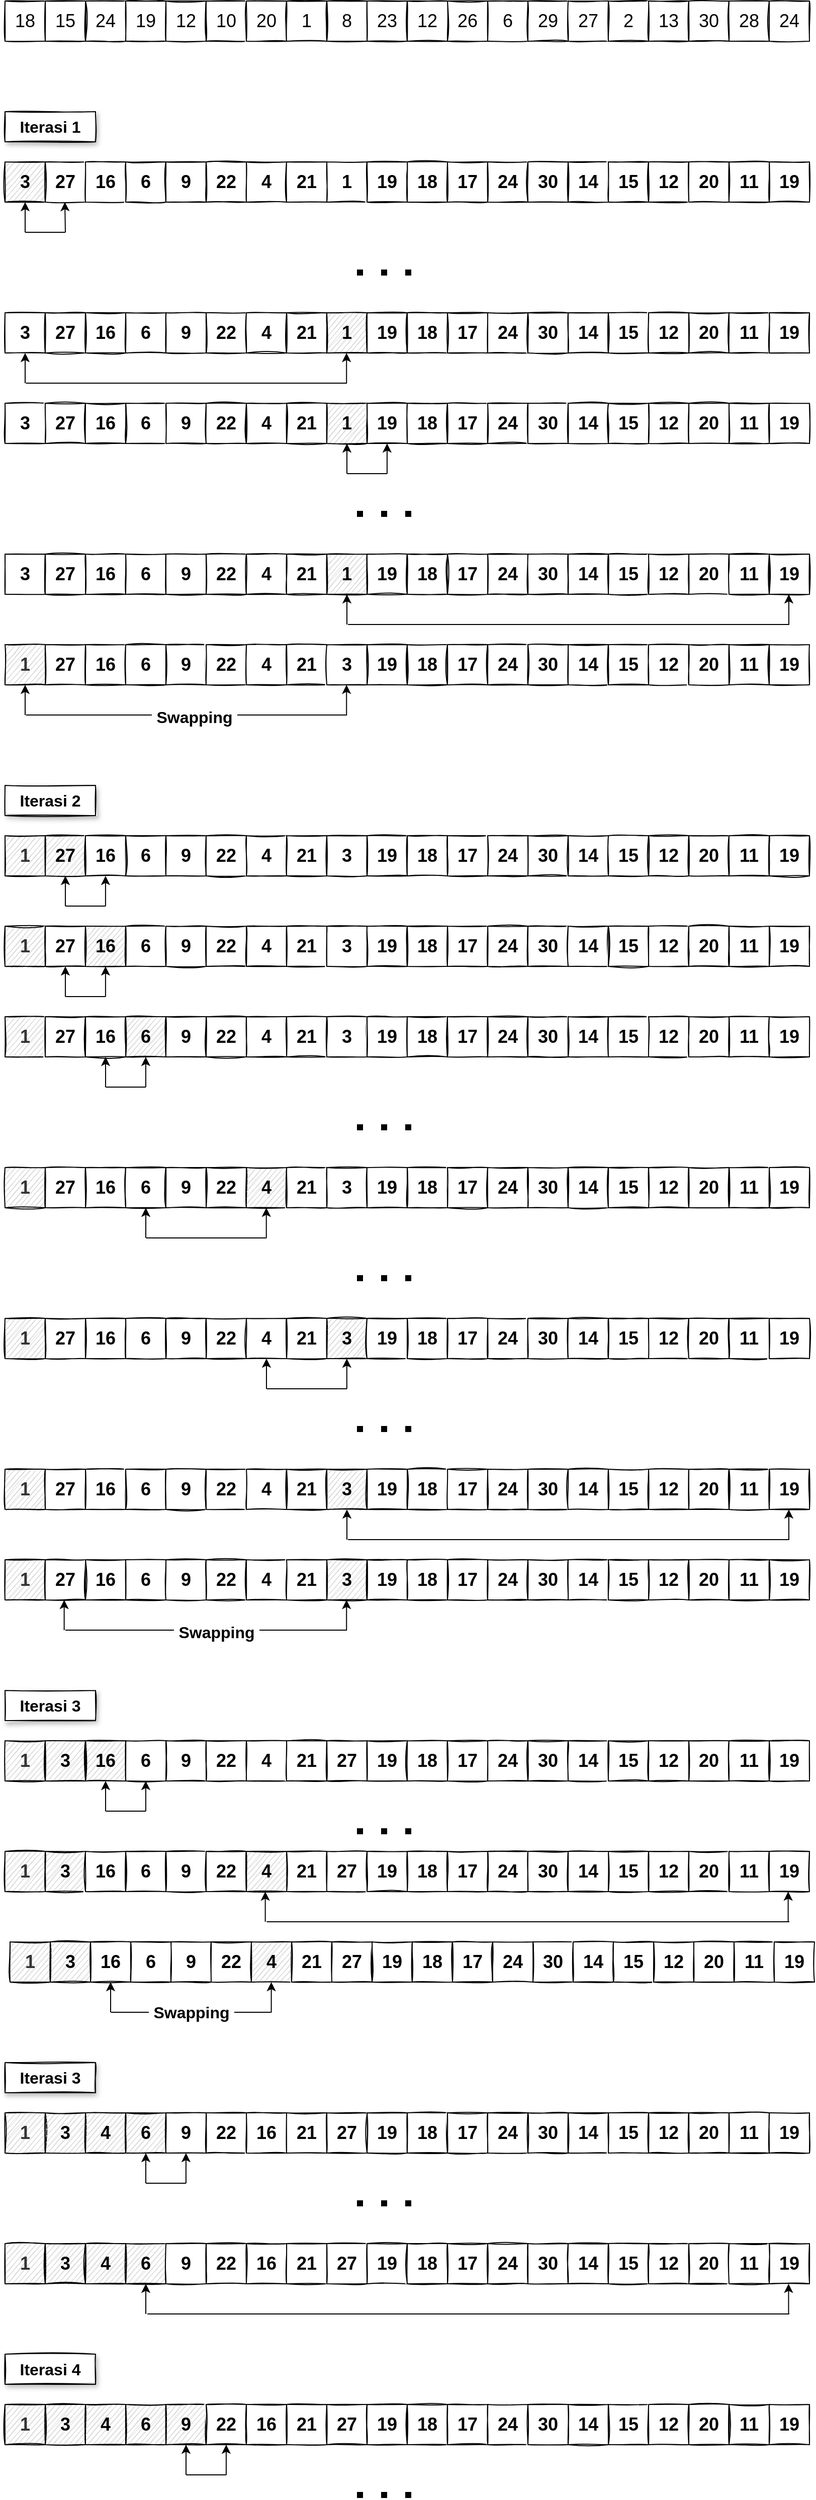 <mxfile version="14.7.2" type="github">
  <diagram id="j0WvEA7-wvlGlDzOGSA8" name="Page-1">
    <mxGraphModel dx="1221" dy="645" grid="1" gridSize="10" guides="1" tooltips="1" connect="1" arrows="1" fold="1" page="1" pageScale="1" pageWidth="850" pageHeight="1100" math="0" shadow="0">
      <root>
        <mxCell id="0" />
        <mxCell id="1" parent="0" />
        <mxCell id="sPwfOfGDyJVNLyl3Wog5-1" value="3" style="rounded=0;whiteSpace=wrap;html=1;fontSize=18;fontStyle=1;sketch=1;fillColor=#CCCCCC;" parent="1" vertex="1">
          <mxGeometry x="20" y="200" width="40" height="40" as="geometry" />
        </mxCell>
        <mxCell id="sPwfOfGDyJVNLyl3Wog5-2" value="27" style="rounded=0;whiteSpace=wrap;html=1;fontSize=18;sketch=1;fontStyle=1" parent="1" vertex="1">
          <mxGeometry x="60" y="200" width="40" height="40" as="geometry" />
        </mxCell>
        <mxCell id="sPwfOfGDyJVNLyl3Wog5-3" value="16" style="rounded=0;whiteSpace=wrap;html=1;fontSize=18;sketch=1;fontStyle=1" parent="1" vertex="1">
          <mxGeometry x="100" y="200" width="40" height="40" as="geometry" />
        </mxCell>
        <mxCell id="sPwfOfGDyJVNLyl3Wog5-4" value="6" style="rounded=0;whiteSpace=wrap;html=1;fontSize=18;sketch=1;fontStyle=1" parent="1" vertex="1">
          <mxGeometry x="140" y="200" width="40" height="40" as="geometry" />
        </mxCell>
        <mxCell id="sPwfOfGDyJVNLyl3Wog5-5" value="9" style="rounded=0;whiteSpace=wrap;html=1;fontSize=18;sketch=1;fontStyle=1" parent="1" vertex="1">
          <mxGeometry x="180" y="200" width="40" height="40" as="geometry" />
        </mxCell>
        <mxCell id="sPwfOfGDyJVNLyl3Wog5-7" value="22" style="rounded=0;whiteSpace=wrap;html=1;fontSize=18;sketch=1;fontStyle=1" parent="1" vertex="1">
          <mxGeometry x="220" y="200" width="40" height="40" as="geometry" />
        </mxCell>
        <mxCell id="sPwfOfGDyJVNLyl3Wog5-8" value="4" style="rounded=0;whiteSpace=wrap;html=1;fontSize=18;sketch=1;fontStyle=1" parent="1" vertex="1">
          <mxGeometry x="260" y="200" width="40" height="40" as="geometry" />
        </mxCell>
        <mxCell id="sPwfOfGDyJVNLyl3Wog5-9" value="21" style="rounded=0;whiteSpace=wrap;html=1;fontSize=18;sketch=1;fontStyle=1" parent="1" vertex="1">
          <mxGeometry x="300" y="200" width="40" height="40" as="geometry" />
        </mxCell>
        <mxCell id="sPwfOfGDyJVNLyl3Wog5-10" value="1" style="rounded=0;whiteSpace=wrap;html=1;fontSize=18;sketch=1;fontStyle=1" parent="1" vertex="1">
          <mxGeometry x="340" y="200" width="40" height="40" as="geometry" />
        </mxCell>
        <mxCell id="sPwfOfGDyJVNLyl3Wog5-11" value="19" style="rounded=0;whiteSpace=wrap;html=1;fontSize=18;sketch=1;fontStyle=1" parent="1" vertex="1">
          <mxGeometry x="380" y="200" width="40" height="40" as="geometry" />
        </mxCell>
        <mxCell id="sPwfOfGDyJVNLyl3Wog5-12" value="18" style="rounded=0;whiteSpace=wrap;html=1;fontSize=18;sketch=1;fontStyle=1" parent="1" vertex="1">
          <mxGeometry x="420" y="200" width="40" height="40" as="geometry" />
        </mxCell>
        <mxCell id="sPwfOfGDyJVNLyl3Wog5-13" value="17" style="rounded=0;whiteSpace=wrap;html=1;fontSize=18;sketch=1;fontStyle=1" parent="1" vertex="1">
          <mxGeometry x="460" y="200" width="40" height="40" as="geometry" />
        </mxCell>
        <mxCell id="sPwfOfGDyJVNLyl3Wog5-14" value="24" style="rounded=0;whiteSpace=wrap;html=1;fontSize=18;sketch=1;fontStyle=1" parent="1" vertex="1">
          <mxGeometry x="500" y="200" width="40" height="40" as="geometry" />
        </mxCell>
        <mxCell id="sPwfOfGDyJVNLyl3Wog5-15" value="30" style="rounded=0;whiteSpace=wrap;html=1;fontSize=18;sketch=1;fontStyle=1" parent="1" vertex="1">
          <mxGeometry x="540" y="200" width="40" height="40" as="geometry" />
        </mxCell>
        <mxCell id="sPwfOfGDyJVNLyl3Wog5-16" value="14" style="rounded=0;whiteSpace=wrap;html=1;fontSize=18;sketch=1;fontStyle=1" parent="1" vertex="1">
          <mxGeometry x="580" y="200" width="40" height="40" as="geometry" />
        </mxCell>
        <mxCell id="sPwfOfGDyJVNLyl3Wog5-17" value="15" style="rounded=0;whiteSpace=wrap;html=1;fontSize=18;sketch=1;fontStyle=1" parent="1" vertex="1">
          <mxGeometry x="620" y="200" width="40" height="40" as="geometry" />
        </mxCell>
        <mxCell id="sPwfOfGDyJVNLyl3Wog5-18" value="12" style="rounded=0;whiteSpace=wrap;html=1;fontSize=18;sketch=1;fontStyle=1" parent="1" vertex="1">
          <mxGeometry x="660" y="200" width="40" height="40" as="geometry" />
        </mxCell>
        <mxCell id="sPwfOfGDyJVNLyl3Wog5-19" value="20" style="rounded=0;whiteSpace=wrap;html=1;fontSize=18;sketch=1;fontStyle=1" parent="1" vertex="1">
          <mxGeometry x="700" y="200" width="40" height="40" as="geometry" />
        </mxCell>
        <mxCell id="sPwfOfGDyJVNLyl3Wog5-20" value="11" style="rounded=0;whiteSpace=wrap;html=1;fontSize=18;sketch=1;fontStyle=1" parent="1" vertex="1">
          <mxGeometry x="740" y="200" width="40" height="40" as="geometry" />
        </mxCell>
        <mxCell id="sPwfOfGDyJVNLyl3Wog5-21" value="19" style="rounded=0;whiteSpace=wrap;html=1;fontSize=18;sketch=1;fontStyle=1" parent="1" vertex="1">
          <mxGeometry x="780" y="200" width="40" height="40" as="geometry" />
        </mxCell>
        <mxCell id="sPwfOfGDyJVNLyl3Wog5-22" value="18" style="rounded=0;whiteSpace=wrap;html=1;fontSize=18;fontStyle=0;sketch=1;" parent="1" vertex="1">
          <mxGeometry x="20" y="40" width="40" height="40" as="geometry" />
        </mxCell>
        <mxCell id="sPwfOfGDyJVNLyl3Wog5-23" value="15" style="rounded=0;whiteSpace=wrap;html=1;fontSize=18;sketch=1;" parent="1" vertex="1">
          <mxGeometry x="60" y="40" width="40" height="40" as="geometry" />
        </mxCell>
        <mxCell id="sPwfOfGDyJVNLyl3Wog5-24" value="24" style="rounded=0;whiteSpace=wrap;html=1;fontSize=18;sketch=1;" parent="1" vertex="1">
          <mxGeometry x="100" y="40" width="40" height="40" as="geometry" />
        </mxCell>
        <mxCell id="sPwfOfGDyJVNLyl3Wog5-25" value="19" style="rounded=0;whiteSpace=wrap;html=1;fontSize=18;sketch=1;" parent="1" vertex="1">
          <mxGeometry x="140" y="40" width="40" height="40" as="geometry" />
        </mxCell>
        <mxCell id="sPwfOfGDyJVNLyl3Wog5-26" value="12" style="rounded=0;whiteSpace=wrap;html=1;fontSize=18;sketch=1;" parent="1" vertex="1">
          <mxGeometry x="180" y="40" width="40" height="40" as="geometry" />
        </mxCell>
        <mxCell id="sPwfOfGDyJVNLyl3Wog5-27" value="10" style="rounded=0;whiteSpace=wrap;html=1;fontSize=18;sketch=1;" parent="1" vertex="1">
          <mxGeometry x="220" y="40" width="40" height="40" as="geometry" />
        </mxCell>
        <mxCell id="sPwfOfGDyJVNLyl3Wog5-28" value="20" style="rounded=0;whiteSpace=wrap;html=1;fontSize=18;sketch=1;" parent="1" vertex="1">
          <mxGeometry x="260" y="40" width="40" height="40" as="geometry" />
        </mxCell>
        <mxCell id="sPwfOfGDyJVNLyl3Wog5-29" value="1" style="rounded=0;whiteSpace=wrap;html=1;fontSize=18;sketch=1;" parent="1" vertex="1">
          <mxGeometry x="300" y="40" width="40" height="40" as="geometry" />
        </mxCell>
        <mxCell id="sPwfOfGDyJVNLyl3Wog5-30" value="8" style="rounded=0;whiteSpace=wrap;html=1;fontSize=18;sketch=1;" parent="1" vertex="1">
          <mxGeometry x="340" y="40" width="40" height="40" as="geometry" />
        </mxCell>
        <mxCell id="sPwfOfGDyJVNLyl3Wog5-31" value="23" style="rounded=0;whiteSpace=wrap;html=1;fontSize=18;sketch=1;" parent="1" vertex="1">
          <mxGeometry x="380" y="40" width="40" height="40" as="geometry" />
        </mxCell>
        <mxCell id="sPwfOfGDyJVNLyl3Wog5-32" value="12" style="rounded=0;whiteSpace=wrap;html=1;fontSize=18;sketch=1;" parent="1" vertex="1">
          <mxGeometry x="420" y="40" width="40" height="40" as="geometry" />
        </mxCell>
        <mxCell id="sPwfOfGDyJVNLyl3Wog5-33" value="26" style="rounded=0;whiteSpace=wrap;html=1;fontSize=18;sketch=1;" parent="1" vertex="1">
          <mxGeometry x="460" y="40" width="40" height="40" as="geometry" />
        </mxCell>
        <mxCell id="sPwfOfGDyJVNLyl3Wog5-34" value="6" style="rounded=0;whiteSpace=wrap;html=1;fontSize=18;sketch=1;" parent="1" vertex="1">
          <mxGeometry x="500" y="40" width="40" height="40" as="geometry" />
        </mxCell>
        <mxCell id="sPwfOfGDyJVNLyl3Wog5-35" value="29" style="rounded=0;whiteSpace=wrap;html=1;fontSize=18;sketch=1;" parent="1" vertex="1">
          <mxGeometry x="540" y="40" width="40" height="40" as="geometry" />
        </mxCell>
        <mxCell id="sPwfOfGDyJVNLyl3Wog5-36" value="27" style="rounded=0;whiteSpace=wrap;html=1;fontSize=18;sketch=1;" parent="1" vertex="1">
          <mxGeometry x="580" y="40" width="40" height="40" as="geometry" />
        </mxCell>
        <mxCell id="sPwfOfGDyJVNLyl3Wog5-37" value="2" style="rounded=0;whiteSpace=wrap;html=1;fontSize=18;sketch=1;" parent="1" vertex="1">
          <mxGeometry x="620" y="40" width="40" height="40" as="geometry" />
        </mxCell>
        <mxCell id="sPwfOfGDyJVNLyl3Wog5-38" value="13" style="rounded=0;whiteSpace=wrap;html=1;fontSize=18;sketch=1;" parent="1" vertex="1">
          <mxGeometry x="660" y="40" width="40" height="40" as="geometry" />
        </mxCell>
        <mxCell id="sPwfOfGDyJVNLyl3Wog5-39" value="30" style="rounded=0;whiteSpace=wrap;html=1;fontSize=18;sketch=1;" parent="1" vertex="1">
          <mxGeometry x="700" y="40" width="40" height="40" as="geometry" />
        </mxCell>
        <mxCell id="sPwfOfGDyJVNLyl3Wog5-40" value="28" style="rounded=0;whiteSpace=wrap;html=1;fontSize=18;sketch=1;" parent="1" vertex="1">
          <mxGeometry x="740" y="40" width="40" height="40" as="geometry" />
        </mxCell>
        <mxCell id="sPwfOfGDyJVNLyl3Wog5-41" value="24" style="rounded=0;whiteSpace=wrap;html=1;fontSize=18;sketch=1;" parent="1" vertex="1">
          <mxGeometry x="780" y="40" width="40" height="40" as="geometry" />
        </mxCell>
        <mxCell id="3_953Ben1oo5WWHwkarm-6" value="" style="group" vertex="1" connectable="0" parent="1">
          <mxGeometry x="40" y="240" width="40" height="30" as="geometry" />
        </mxCell>
        <mxCell id="3_953Ben1oo5WWHwkarm-2" value="" style="endArrow=none;html=1;" edge="1" parent="3_953Ben1oo5WWHwkarm-6">
          <mxGeometry width="50" height="50" relative="1" as="geometry">
            <mxPoint x="40" y="30" as="sourcePoint" />
            <mxPoint y="30" as="targetPoint" />
          </mxGeometry>
        </mxCell>
        <mxCell id="3_953Ben1oo5WWHwkarm-4" value="" style="endArrow=classic;html=1;strokeWidth=1;" edge="1" parent="3_953Ben1oo5WWHwkarm-6">
          <mxGeometry width="50" height="50" relative="1" as="geometry">
            <mxPoint y="30" as="sourcePoint" />
            <mxPoint as="targetPoint" />
          </mxGeometry>
        </mxCell>
        <mxCell id="3_953Ben1oo5WWHwkarm-5" value="" style="endArrow=classic;html=1;strokeWidth=1;" edge="1" parent="3_953Ben1oo5WWHwkarm-6">
          <mxGeometry width="50" height="50" relative="1" as="geometry">
            <mxPoint x="40" y="30" as="sourcePoint" />
            <mxPoint x="39.5" as="targetPoint" />
          </mxGeometry>
        </mxCell>
        <mxCell id="3_953Ben1oo5WWHwkarm-226" value="3" style="rounded=0;whiteSpace=wrap;html=1;fontSize=18;fontStyle=1;sketch=1;fillColor=#FFFFFF;" vertex="1" parent="1">
          <mxGeometry x="20" y="350" width="40" height="40" as="geometry" />
        </mxCell>
        <mxCell id="3_953Ben1oo5WWHwkarm-227" value="27" style="rounded=0;whiteSpace=wrap;html=1;fontSize=18;sketch=1;fontStyle=1" vertex="1" parent="1">
          <mxGeometry x="60" y="350" width="40" height="40" as="geometry" />
        </mxCell>
        <mxCell id="3_953Ben1oo5WWHwkarm-228" value="16" style="rounded=0;whiteSpace=wrap;html=1;fontSize=18;sketch=1;fontStyle=1" vertex="1" parent="1">
          <mxGeometry x="100" y="350" width="40" height="40" as="geometry" />
        </mxCell>
        <mxCell id="3_953Ben1oo5WWHwkarm-229" value="6" style="rounded=0;whiteSpace=wrap;html=1;fontSize=18;sketch=1;fontStyle=1" vertex="1" parent="1">
          <mxGeometry x="140" y="350" width="40" height="40" as="geometry" />
        </mxCell>
        <mxCell id="3_953Ben1oo5WWHwkarm-230" value="9" style="rounded=0;whiteSpace=wrap;html=1;fontSize=18;sketch=1;fontStyle=1" vertex="1" parent="1">
          <mxGeometry x="180" y="350" width="40" height="40" as="geometry" />
        </mxCell>
        <mxCell id="3_953Ben1oo5WWHwkarm-231" value="22" style="rounded=0;whiteSpace=wrap;html=1;fontSize=18;sketch=1;fontStyle=1" vertex="1" parent="1">
          <mxGeometry x="220" y="350" width="40" height="40" as="geometry" />
        </mxCell>
        <mxCell id="3_953Ben1oo5WWHwkarm-232" value="4" style="rounded=0;whiteSpace=wrap;html=1;fontSize=18;sketch=1;fontStyle=1" vertex="1" parent="1">
          <mxGeometry x="260" y="350" width="40" height="40" as="geometry" />
        </mxCell>
        <mxCell id="3_953Ben1oo5WWHwkarm-233" value="21" style="rounded=0;whiteSpace=wrap;html=1;fontSize=18;sketch=1;fontStyle=1" vertex="1" parent="1">
          <mxGeometry x="300" y="350" width="40" height="40" as="geometry" />
        </mxCell>
        <mxCell id="3_953Ben1oo5WWHwkarm-234" value="1" style="rounded=0;whiteSpace=wrap;html=1;fontSize=18;sketch=1;fontStyle=1;fillColor=#CCCCCC;" vertex="1" parent="1">
          <mxGeometry x="340" y="350" width="40" height="40" as="geometry" />
        </mxCell>
        <mxCell id="3_953Ben1oo5WWHwkarm-235" value="19" style="rounded=0;whiteSpace=wrap;html=1;fontSize=18;sketch=1;fontStyle=1" vertex="1" parent="1">
          <mxGeometry x="380" y="350" width="40" height="40" as="geometry" />
        </mxCell>
        <mxCell id="3_953Ben1oo5WWHwkarm-236" value="18" style="rounded=0;whiteSpace=wrap;html=1;fontSize=18;sketch=1;fontStyle=1" vertex="1" parent="1">
          <mxGeometry x="420" y="350" width="40" height="40" as="geometry" />
        </mxCell>
        <mxCell id="3_953Ben1oo5WWHwkarm-237" value="17" style="rounded=0;whiteSpace=wrap;html=1;fontSize=18;sketch=1;fontStyle=1" vertex="1" parent="1">
          <mxGeometry x="460" y="350" width="40" height="40" as="geometry" />
        </mxCell>
        <mxCell id="3_953Ben1oo5WWHwkarm-238" value="24" style="rounded=0;whiteSpace=wrap;html=1;fontSize=18;sketch=1;fontStyle=1" vertex="1" parent="1">
          <mxGeometry x="500" y="350" width="40" height="40" as="geometry" />
        </mxCell>
        <mxCell id="3_953Ben1oo5WWHwkarm-239" value="30" style="rounded=0;whiteSpace=wrap;html=1;fontSize=18;sketch=1;fontStyle=1" vertex="1" parent="1">
          <mxGeometry x="540" y="350" width="40" height="40" as="geometry" />
        </mxCell>
        <mxCell id="3_953Ben1oo5WWHwkarm-240" value="14" style="rounded=0;whiteSpace=wrap;html=1;fontSize=18;sketch=1;fontStyle=1" vertex="1" parent="1">
          <mxGeometry x="580" y="350" width="40" height="40" as="geometry" />
        </mxCell>
        <mxCell id="3_953Ben1oo5WWHwkarm-241" value="15" style="rounded=0;whiteSpace=wrap;html=1;fontSize=18;sketch=1;fontStyle=1" vertex="1" parent="1">
          <mxGeometry x="620" y="350" width="40" height="40" as="geometry" />
        </mxCell>
        <mxCell id="3_953Ben1oo5WWHwkarm-242" value="12" style="rounded=0;whiteSpace=wrap;html=1;fontSize=18;sketch=1;fontStyle=1" vertex="1" parent="1">
          <mxGeometry x="660" y="350" width="40" height="40" as="geometry" />
        </mxCell>
        <mxCell id="3_953Ben1oo5WWHwkarm-243" value="20" style="rounded=0;whiteSpace=wrap;html=1;fontSize=18;sketch=1;fontStyle=1" vertex="1" parent="1">
          <mxGeometry x="700" y="350" width="40" height="40" as="geometry" />
        </mxCell>
        <mxCell id="3_953Ben1oo5WWHwkarm-244" value="11" style="rounded=0;whiteSpace=wrap;html=1;fontSize=18;sketch=1;fontStyle=1" vertex="1" parent="1">
          <mxGeometry x="740" y="350" width="40" height="40" as="geometry" />
        </mxCell>
        <mxCell id="3_953Ben1oo5WWHwkarm-245" value="19" style="rounded=0;whiteSpace=wrap;html=1;fontSize=18;sketch=1;fontStyle=1" vertex="1" parent="1">
          <mxGeometry x="780" y="350" width="40" height="40" as="geometry" />
        </mxCell>
        <mxCell id="3_953Ben1oo5WWHwkarm-251" value="" style="group" vertex="1" connectable="0" parent="1">
          <mxGeometry x="40" y="390" width="320" height="30" as="geometry" />
        </mxCell>
        <mxCell id="3_953Ben1oo5WWHwkarm-247" value="" style="endArrow=none;html=1;" edge="1" parent="3_953Ben1oo5WWHwkarm-251">
          <mxGeometry x="0.787" width="57.002" height="50" as="geometry">
            <mxPoint x="320" y="30" as="sourcePoint" />
            <mxPoint x="0.787" y="30" as="targetPoint" />
          </mxGeometry>
        </mxCell>
        <mxCell id="3_953Ben1oo5WWHwkarm-248" value="" style="endArrow=classic;html=1;strokeWidth=1;" edge="1" parent="3_953Ben1oo5WWHwkarm-251">
          <mxGeometry width="57.002" height="50" as="geometry">
            <mxPoint y="30" as="sourcePoint" />
            <mxPoint as="targetPoint" />
          </mxGeometry>
        </mxCell>
        <mxCell id="3_953Ben1oo5WWHwkarm-250" value="" style="endArrow=classic;html=1;strokeWidth=1;" edge="1" parent="3_953Ben1oo5WWHwkarm-251">
          <mxGeometry x="319.612" width="57.002" height="50" as="geometry">
            <mxPoint x="319.612" y="30" as="sourcePoint" />
            <mxPoint x="319.612" as="targetPoint" />
          </mxGeometry>
        </mxCell>
        <mxCell id="3_953Ben1oo5WWHwkarm-276" value="&lt;b style=&quot;font-size: 16px;&quot;&gt;Iterasi 1&lt;/b&gt;" style="rounded=0;whiteSpace=wrap;html=1;sketch=1;strokeColor=#000000;fontSize=16;glass=0;shadow=1;fillColor=#FFFFFF;" vertex="1" parent="1">
          <mxGeometry x="20" y="150" width="90" height="30" as="geometry" />
        </mxCell>
        <mxCell id="3_953Ben1oo5WWHwkarm-279" value="" style="endArrow=none;dashed=1;html=1;dashPattern=1 3;strokeWidth=6;fontSize=16;" edge="1" parent="1">
          <mxGeometry width="50" height="50" relative="1" as="geometry">
            <mxPoint x="370" y="310" as="sourcePoint" />
            <mxPoint x="430" y="310" as="targetPoint" />
          </mxGeometry>
        </mxCell>
        <mxCell id="3_953Ben1oo5WWHwkarm-280" value="" style="endArrow=none;dashed=1;html=1;dashPattern=1 3;strokeWidth=6;fontSize=16;" edge="1" parent="1">
          <mxGeometry width="50" height="50" relative="1" as="geometry">
            <mxPoint x="370" y="550" as="sourcePoint" />
            <mxPoint x="430" y="550" as="targetPoint" />
          </mxGeometry>
        </mxCell>
        <mxCell id="3_953Ben1oo5WWHwkarm-281" value="3" style="rounded=0;whiteSpace=wrap;html=1;fontSize=18;fontStyle=1;sketch=1;fillColor=#FFFFFF;" vertex="1" parent="1">
          <mxGeometry x="20" y="590" width="40" height="40" as="geometry" />
        </mxCell>
        <mxCell id="3_953Ben1oo5WWHwkarm-282" value="27" style="rounded=0;whiteSpace=wrap;html=1;fontSize=18;sketch=1;fontStyle=1" vertex="1" parent="1">
          <mxGeometry x="60" y="590" width="40" height="40" as="geometry" />
        </mxCell>
        <mxCell id="3_953Ben1oo5WWHwkarm-283" value="16" style="rounded=0;whiteSpace=wrap;html=1;fontSize=18;sketch=1;fontStyle=1" vertex="1" parent="1">
          <mxGeometry x="100" y="590" width="40" height="40" as="geometry" />
        </mxCell>
        <mxCell id="3_953Ben1oo5WWHwkarm-284" value="6" style="rounded=0;whiteSpace=wrap;html=1;fontSize=18;sketch=1;fontStyle=1" vertex="1" parent="1">
          <mxGeometry x="140" y="590" width="40" height="40" as="geometry" />
        </mxCell>
        <mxCell id="3_953Ben1oo5WWHwkarm-285" value="9" style="rounded=0;whiteSpace=wrap;html=1;fontSize=18;sketch=1;fontStyle=1" vertex="1" parent="1">
          <mxGeometry x="180" y="590" width="40" height="40" as="geometry" />
        </mxCell>
        <mxCell id="3_953Ben1oo5WWHwkarm-286" value="22" style="rounded=0;whiteSpace=wrap;html=1;fontSize=18;sketch=1;fontStyle=1" vertex="1" parent="1">
          <mxGeometry x="220" y="590" width="40" height="40" as="geometry" />
        </mxCell>
        <mxCell id="3_953Ben1oo5WWHwkarm-287" value="4" style="rounded=0;whiteSpace=wrap;html=1;fontSize=18;sketch=1;fontStyle=1" vertex="1" parent="1">
          <mxGeometry x="260" y="590" width="40" height="40" as="geometry" />
        </mxCell>
        <mxCell id="3_953Ben1oo5WWHwkarm-288" value="21" style="rounded=0;whiteSpace=wrap;html=1;fontSize=18;sketch=1;fontStyle=1" vertex="1" parent="1">
          <mxGeometry x="300" y="590" width="40" height="40" as="geometry" />
        </mxCell>
        <mxCell id="3_953Ben1oo5WWHwkarm-289" value="1" style="rounded=0;whiteSpace=wrap;html=1;fontSize=18;sketch=1;fontStyle=1;fillColor=#CCCCCC;" vertex="1" parent="1">
          <mxGeometry x="340" y="590" width="40" height="40" as="geometry" />
        </mxCell>
        <mxCell id="3_953Ben1oo5WWHwkarm-290" value="19" style="rounded=0;whiteSpace=wrap;html=1;fontSize=18;sketch=1;fontStyle=1" vertex="1" parent="1">
          <mxGeometry x="380" y="590" width="40" height="40" as="geometry" />
        </mxCell>
        <mxCell id="3_953Ben1oo5WWHwkarm-291" value="18" style="rounded=0;whiteSpace=wrap;html=1;fontSize=18;sketch=1;fontStyle=1" vertex="1" parent="1">
          <mxGeometry x="420" y="590" width="40" height="40" as="geometry" />
        </mxCell>
        <mxCell id="3_953Ben1oo5WWHwkarm-292" value="17" style="rounded=0;whiteSpace=wrap;html=1;fontSize=18;sketch=1;fontStyle=1" vertex="1" parent="1">
          <mxGeometry x="460" y="590" width="40" height="40" as="geometry" />
        </mxCell>
        <mxCell id="3_953Ben1oo5WWHwkarm-293" value="24" style="rounded=0;whiteSpace=wrap;html=1;fontSize=18;sketch=1;fontStyle=1" vertex="1" parent="1">
          <mxGeometry x="500" y="590" width="40" height="40" as="geometry" />
        </mxCell>
        <mxCell id="3_953Ben1oo5WWHwkarm-294" value="30" style="rounded=0;whiteSpace=wrap;html=1;fontSize=18;sketch=1;fontStyle=1" vertex="1" parent="1">
          <mxGeometry x="540" y="590" width="40" height="40" as="geometry" />
        </mxCell>
        <mxCell id="3_953Ben1oo5WWHwkarm-295" value="14" style="rounded=0;whiteSpace=wrap;html=1;fontSize=18;sketch=1;fontStyle=1" vertex="1" parent="1">
          <mxGeometry x="580" y="590" width="40" height="40" as="geometry" />
        </mxCell>
        <mxCell id="3_953Ben1oo5WWHwkarm-296" value="15" style="rounded=0;whiteSpace=wrap;html=1;fontSize=18;sketch=1;fontStyle=1" vertex="1" parent="1">
          <mxGeometry x="620" y="590" width="40" height="40" as="geometry" />
        </mxCell>
        <mxCell id="3_953Ben1oo5WWHwkarm-297" value="12" style="rounded=0;whiteSpace=wrap;html=1;fontSize=18;sketch=1;fontStyle=1" vertex="1" parent="1">
          <mxGeometry x="660" y="590" width="40" height="40" as="geometry" />
        </mxCell>
        <mxCell id="3_953Ben1oo5WWHwkarm-298" value="20" style="rounded=0;whiteSpace=wrap;html=1;fontSize=18;sketch=1;fontStyle=1" vertex="1" parent="1">
          <mxGeometry x="700" y="590" width="40" height="40" as="geometry" />
        </mxCell>
        <mxCell id="3_953Ben1oo5WWHwkarm-299" value="11" style="rounded=0;whiteSpace=wrap;html=1;fontSize=18;sketch=1;fontStyle=1" vertex="1" parent="1">
          <mxGeometry x="740" y="590" width="40" height="40" as="geometry" />
        </mxCell>
        <mxCell id="3_953Ben1oo5WWHwkarm-300" value="19" style="rounded=0;whiteSpace=wrap;html=1;fontSize=18;sketch=1;fontStyle=1" vertex="1" parent="1">
          <mxGeometry x="780" y="590" width="40" height="40" as="geometry" />
        </mxCell>
        <mxCell id="3_953Ben1oo5WWHwkarm-330" value="1" style="rounded=0;whiteSpace=wrap;html=1;fontSize=18;fontStyle=1;sketch=1;fontColor=#333333;fillColor=#CCCCCC;" vertex="1" parent="1">
          <mxGeometry x="20" y="680" width="40" height="40" as="geometry" />
        </mxCell>
        <mxCell id="3_953Ben1oo5WWHwkarm-331" value="27" style="rounded=0;whiteSpace=wrap;html=1;fontSize=18;sketch=1;fontStyle=1" vertex="1" parent="1">
          <mxGeometry x="60" y="680" width="40" height="40" as="geometry" />
        </mxCell>
        <mxCell id="3_953Ben1oo5WWHwkarm-332" value="16" style="rounded=0;whiteSpace=wrap;html=1;fontSize=18;sketch=1;fontStyle=1" vertex="1" parent="1">
          <mxGeometry x="100" y="680" width="40" height="40" as="geometry" />
        </mxCell>
        <mxCell id="3_953Ben1oo5WWHwkarm-333" value="6" style="rounded=0;whiteSpace=wrap;html=1;fontSize=18;sketch=1;fontStyle=1" vertex="1" parent="1">
          <mxGeometry x="140" y="680" width="40" height="40" as="geometry" />
        </mxCell>
        <mxCell id="3_953Ben1oo5WWHwkarm-334" value="9" style="rounded=0;whiteSpace=wrap;html=1;fontSize=18;sketch=1;fontStyle=1" vertex="1" parent="1">
          <mxGeometry x="180" y="680" width="40" height="40" as="geometry" />
        </mxCell>
        <mxCell id="3_953Ben1oo5WWHwkarm-335" value="22" style="rounded=0;whiteSpace=wrap;html=1;fontSize=18;sketch=1;fontStyle=1" vertex="1" parent="1">
          <mxGeometry x="220" y="680" width="40" height="40" as="geometry" />
        </mxCell>
        <mxCell id="3_953Ben1oo5WWHwkarm-336" value="4" style="rounded=0;whiteSpace=wrap;html=1;fontSize=18;sketch=1;fontStyle=1" vertex="1" parent="1">
          <mxGeometry x="260" y="680" width="40" height="40" as="geometry" />
        </mxCell>
        <mxCell id="3_953Ben1oo5WWHwkarm-337" value="21" style="rounded=0;whiteSpace=wrap;html=1;fontSize=18;sketch=1;fontStyle=1" vertex="1" parent="1">
          <mxGeometry x="300" y="680" width="40" height="40" as="geometry" />
        </mxCell>
        <mxCell id="3_953Ben1oo5WWHwkarm-338" value="3" style="rounded=0;whiteSpace=wrap;html=1;fontSize=18;sketch=1;fontStyle=1;fillColor=#FFFFFF;" vertex="1" parent="1">
          <mxGeometry x="340" y="680" width="40" height="40" as="geometry" />
        </mxCell>
        <mxCell id="3_953Ben1oo5WWHwkarm-339" value="19" style="rounded=0;whiteSpace=wrap;html=1;fontSize=18;sketch=1;fontStyle=1" vertex="1" parent="1">
          <mxGeometry x="380" y="680" width="40" height="40" as="geometry" />
        </mxCell>
        <mxCell id="3_953Ben1oo5WWHwkarm-340" value="18" style="rounded=0;whiteSpace=wrap;html=1;fontSize=18;sketch=1;fontStyle=1" vertex="1" parent="1">
          <mxGeometry x="420" y="680" width="40" height="40" as="geometry" />
        </mxCell>
        <mxCell id="3_953Ben1oo5WWHwkarm-341" value="17" style="rounded=0;whiteSpace=wrap;html=1;fontSize=18;sketch=1;fontStyle=1" vertex="1" parent="1">
          <mxGeometry x="460" y="680" width="40" height="40" as="geometry" />
        </mxCell>
        <mxCell id="3_953Ben1oo5WWHwkarm-342" value="24" style="rounded=0;whiteSpace=wrap;html=1;fontSize=18;sketch=1;fontStyle=1" vertex="1" parent="1">
          <mxGeometry x="500" y="680" width="40" height="40" as="geometry" />
        </mxCell>
        <mxCell id="3_953Ben1oo5WWHwkarm-343" value="30" style="rounded=0;whiteSpace=wrap;html=1;fontSize=18;sketch=1;fontStyle=1" vertex="1" parent="1">
          <mxGeometry x="540" y="680" width="40" height="40" as="geometry" />
        </mxCell>
        <mxCell id="3_953Ben1oo5WWHwkarm-344" value="14" style="rounded=0;whiteSpace=wrap;html=1;fontSize=18;sketch=1;fontStyle=1" vertex="1" parent="1">
          <mxGeometry x="580" y="680" width="40" height="40" as="geometry" />
        </mxCell>
        <mxCell id="3_953Ben1oo5WWHwkarm-345" value="15" style="rounded=0;whiteSpace=wrap;html=1;fontSize=18;sketch=1;fontStyle=1" vertex="1" parent="1">
          <mxGeometry x="620" y="680" width="40" height="40" as="geometry" />
        </mxCell>
        <mxCell id="3_953Ben1oo5WWHwkarm-346" value="12" style="rounded=0;whiteSpace=wrap;html=1;fontSize=18;sketch=1;fontStyle=1" vertex="1" parent="1">
          <mxGeometry x="660" y="680" width="40" height="40" as="geometry" />
        </mxCell>
        <mxCell id="3_953Ben1oo5WWHwkarm-347" value="20" style="rounded=0;whiteSpace=wrap;html=1;fontSize=18;sketch=1;fontStyle=1" vertex="1" parent="1">
          <mxGeometry x="700" y="680" width="40" height="40" as="geometry" />
        </mxCell>
        <mxCell id="3_953Ben1oo5WWHwkarm-348" value="11" style="rounded=0;whiteSpace=wrap;html=1;fontSize=18;sketch=1;fontStyle=1" vertex="1" parent="1">
          <mxGeometry x="740" y="680" width="40" height="40" as="geometry" />
        </mxCell>
        <mxCell id="3_953Ben1oo5WWHwkarm-349" value="19" style="rounded=0;whiteSpace=wrap;html=1;fontSize=18;sketch=1;fontStyle=1" vertex="1" parent="1">
          <mxGeometry x="780" y="680" width="40" height="40" as="geometry" />
        </mxCell>
        <mxCell id="3_953Ben1oo5WWHwkarm-350" value="" style="endArrow=none;html=1;" edge="1" parent="1">
          <mxGeometry x="40.787" y="720" width="57.002" height="50" as="geometry">
            <mxPoint x="360" y="750" as="sourcePoint" />
            <mxPoint x="40.787" y="750" as="targetPoint" />
          </mxGeometry>
        </mxCell>
        <mxCell id="3_953Ben1oo5WWHwkarm-351" value="&amp;nbsp;Swapping&amp;nbsp;" style="edgeLabel;html=1;align=center;verticalAlign=middle;resizable=0;points=[];fontSize=16;fontStyle=1" vertex="1" connectable="0" parent="3_953Ben1oo5WWHwkarm-350">
          <mxGeometry relative="1" as="geometry">
            <mxPoint x="7" y="2" as="offset" />
          </mxGeometry>
        </mxCell>
        <mxCell id="3_953Ben1oo5WWHwkarm-352" value="" style="endArrow=classic;html=1;strokeWidth=1;" edge="1" parent="1">
          <mxGeometry x="40" y="720" width="57.002" height="50" as="geometry">
            <mxPoint x="40" y="750" as="sourcePoint" />
            <mxPoint x="40" y="720" as="targetPoint" />
          </mxGeometry>
        </mxCell>
        <mxCell id="3_953Ben1oo5WWHwkarm-353" value="" style="endArrow=classic;html=1;strokeWidth=1;" edge="1" parent="1">
          <mxGeometry x="359.612" y="720" width="57.002" height="50" as="geometry">
            <mxPoint x="359.612" y="750" as="sourcePoint" />
            <mxPoint x="359.612" y="720" as="targetPoint" />
          </mxGeometry>
        </mxCell>
        <mxCell id="3_953Ben1oo5WWHwkarm-356" value="" style="group" vertex="1" connectable="0" parent="1">
          <mxGeometry x="360" y="630" width="440" height="30" as="geometry" />
        </mxCell>
        <mxCell id="3_953Ben1oo5WWHwkarm-303" value="" style="endArrow=classic;html=1;strokeWidth=1;" edge="1" parent="3_953Ben1oo5WWHwkarm-356">
          <mxGeometry width="78.378" height="50" as="geometry">
            <mxPoint y="30" as="sourcePoint" />
            <mxPoint as="targetPoint" />
          </mxGeometry>
        </mxCell>
        <mxCell id="3_953Ben1oo5WWHwkarm-304" value="" style="endArrow=classic;html=1;strokeWidth=1;" edge="1" parent="3_953Ben1oo5WWHwkarm-356">
          <mxGeometry x="439.467" width="78.378" height="50" as="geometry">
            <mxPoint x="439.467" y="30" as="sourcePoint" />
            <mxPoint x="439.467" as="targetPoint" />
          </mxGeometry>
        </mxCell>
        <mxCell id="3_953Ben1oo5WWHwkarm-354" value="" style="endArrow=none;html=1;" edge="1" parent="3_953Ben1oo5WWHwkarm-356">
          <mxGeometry x="1.082" width="78.378" height="50" as="geometry">
            <mxPoint x="440" y="30" as="sourcePoint" />
            <mxPoint x="1.082" y="30" as="targetPoint" />
          </mxGeometry>
        </mxCell>
        <mxCell id="3_953Ben1oo5WWHwkarm-357" value="1" style="rounded=0;whiteSpace=wrap;html=1;fontSize=18;fontStyle=1;sketch=1;fontColor=#333333;fillColor=#CCCCCC;" vertex="1" parent="1">
          <mxGeometry x="20" y="870" width="40" height="40" as="geometry" />
        </mxCell>
        <mxCell id="3_953Ben1oo5WWHwkarm-358" value="27" style="rounded=0;whiteSpace=wrap;html=1;fontSize=18;sketch=1;fontStyle=1;fillColor=#CCCCCC;" vertex="1" parent="1">
          <mxGeometry x="60" y="870" width="40" height="40" as="geometry" />
        </mxCell>
        <mxCell id="3_953Ben1oo5WWHwkarm-359" value="16" style="rounded=0;whiteSpace=wrap;html=1;fontSize=18;sketch=1;fontStyle=1" vertex="1" parent="1">
          <mxGeometry x="100" y="870" width="40" height="40" as="geometry" />
        </mxCell>
        <mxCell id="3_953Ben1oo5WWHwkarm-360" value="6" style="rounded=0;whiteSpace=wrap;html=1;fontSize=18;sketch=1;fontStyle=1" vertex="1" parent="1">
          <mxGeometry x="140" y="870" width="40" height="40" as="geometry" />
        </mxCell>
        <mxCell id="3_953Ben1oo5WWHwkarm-361" value="9" style="rounded=0;whiteSpace=wrap;html=1;fontSize=18;sketch=1;fontStyle=1" vertex="1" parent="1">
          <mxGeometry x="180" y="870" width="40" height="40" as="geometry" />
        </mxCell>
        <mxCell id="3_953Ben1oo5WWHwkarm-362" value="22" style="rounded=0;whiteSpace=wrap;html=1;fontSize=18;sketch=1;fontStyle=1" vertex="1" parent="1">
          <mxGeometry x="220" y="870" width="40" height="40" as="geometry" />
        </mxCell>
        <mxCell id="3_953Ben1oo5WWHwkarm-363" value="4" style="rounded=0;whiteSpace=wrap;html=1;fontSize=18;sketch=1;fontStyle=1" vertex="1" parent="1">
          <mxGeometry x="260" y="870" width="40" height="40" as="geometry" />
        </mxCell>
        <mxCell id="3_953Ben1oo5WWHwkarm-364" value="21" style="rounded=0;whiteSpace=wrap;html=1;fontSize=18;sketch=1;fontStyle=1" vertex="1" parent="1">
          <mxGeometry x="300" y="870" width="40" height="40" as="geometry" />
        </mxCell>
        <mxCell id="3_953Ben1oo5WWHwkarm-365" value="3" style="rounded=0;whiteSpace=wrap;html=1;fontSize=18;sketch=1;fontStyle=1;fillColor=#FFFFFF;" vertex="1" parent="1">
          <mxGeometry x="340" y="870" width="40" height="40" as="geometry" />
        </mxCell>
        <mxCell id="3_953Ben1oo5WWHwkarm-366" value="19" style="rounded=0;whiteSpace=wrap;html=1;fontSize=18;sketch=1;fontStyle=1" vertex="1" parent="1">
          <mxGeometry x="380" y="870" width="40" height="40" as="geometry" />
        </mxCell>
        <mxCell id="3_953Ben1oo5WWHwkarm-367" value="18" style="rounded=0;whiteSpace=wrap;html=1;fontSize=18;sketch=1;fontStyle=1" vertex="1" parent="1">
          <mxGeometry x="420" y="870" width="40" height="40" as="geometry" />
        </mxCell>
        <mxCell id="3_953Ben1oo5WWHwkarm-368" value="17" style="rounded=0;whiteSpace=wrap;html=1;fontSize=18;sketch=1;fontStyle=1" vertex="1" parent="1">
          <mxGeometry x="460" y="870" width="40" height="40" as="geometry" />
        </mxCell>
        <mxCell id="3_953Ben1oo5WWHwkarm-369" value="24" style="rounded=0;whiteSpace=wrap;html=1;fontSize=18;sketch=1;fontStyle=1" vertex="1" parent="1">
          <mxGeometry x="500" y="870" width="40" height="40" as="geometry" />
        </mxCell>
        <mxCell id="3_953Ben1oo5WWHwkarm-370" value="30" style="rounded=0;whiteSpace=wrap;html=1;fontSize=18;sketch=1;fontStyle=1" vertex="1" parent="1">
          <mxGeometry x="540" y="870" width="40" height="40" as="geometry" />
        </mxCell>
        <mxCell id="3_953Ben1oo5WWHwkarm-371" value="14" style="rounded=0;whiteSpace=wrap;html=1;fontSize=18;sketch=1;fontStyle=1" vertex="1" parent="1">
          <mxGeometry x="580" y="870" width="40" height="40" as="geometry" />
        </mxCell>
        <mxCell id="3_953Ben1oo5WWHwkarm-372" value="15" style="rounded=0;whiteSpace=wrap;html=1;fontSize=18;sketch=1;fontStyle=1" vertex="1" parent="1">
          <mxGeometry x="620" y="870" width="40" height="40" as="geometry" />
        </mxCell>
        <mxCell id="3_953Ben1oo5WWHwkarm-373" value="12" style="rounded=0;whiteSpace=wrap;html=1;fontSize=18;sketch=1;fontStyle=1" vertex="1" parent="1">
          <mxGeometry x="660" y="870" width="40" height="40" as="geometry" />
        </mxCell>
        <mxCell id="3_953Ben1oo5WWHwkarm-374" value="20" style="rounded=0;whiteSpace=wrap;html=1;fontSize=18;sketch=1;fontStyle=1" vertex="1" parent="1">
          <mxGeometry x="700" y="870" width="40" height="40" as="geometry" />
        </mxCell>
        <mxCell id="3_953Ben1oo5WWHwkarm-375" value="11" style="rounded=0;whiteSpace=wrap;html=1;fontSize=18;sketch=1;fontStyle=1" vertex="1" parent="1">
          <mxGeometry x="740" y="870" width="40" height="40" as="geometry" />
        </mxCell>
        <mxCell id="3_953Ben1oo5WWHwkarm-376" value="19" style="rounded=0;whiteSpace=wrap;html=1;fontSize=18;sketch=1;fontStyle=1" vertex="1" parent="1">
          <mxGeometry x="780" y="870" width="40" height="40" as="geometry" />
        </mxCell>
        <mxCell id="3_953Ben1oo5WWHwkarm-429" value="" style="group" vertex="1" connectable="0" parent="1">
          <mxGeometry x="80" y="910" width="40" height="30" as="geometry" />
        </mxCell>
        <mxCell id="3_953Ben1oo5WWHwkarm-377" value="" style="endArrow=none;html=1;" edge="1" parent="3_953Ben1oo5WWHwkarm-429">
          <mxGeometry x="0.098" width="7.125" height="50" as="geometry">
            <mxPoint x="40" y="30" as="sourcePoint" />
            <mxPoint x="0.098" y="30" as="targetPoint" />
          </mxGeometry>
        </mxCell>
        <mxCell id="3_953Ben1oo5WWHwkarm-379" value="" style="endArrow=classic;html=1;strokeWidth=1;" edge="1" parent="3_953Ben1oo5WWHwkarm-429">
          <mxGeometry width="7.125" height="50" as="geometry">
            <mxPoint y="30" as="sourcePoint" />
            <mxPoint as="targetPoint" />
          </mxGeometry>
        </mxCell>
        <mxCell id="3_953Ben1oo5WWHwkarm-380" value="" style="endArrow=classic;html=1;strokeWidth=1;" edge="1" parent="3_953Ben1oo5WWHwkarm-429">
          <mxGeometry x="39.952" width="7.125" height="50" as="geometry">
            <mxPoint x="39.952" y="30" as="sourcePoint" />
            <mxPoint x="39.952" as="targetPoint" />
          </mxGeometry>
        </mxCell>
        <mxCell id="3_953Ben1oo5WWHwkarm-430" value="1" style="rounded=0;whiteSpace=wrap;html=1;fontSize=18;fontStyle=1;sketch=1;fontColor=#333333;fillColor=#CCCCCC;" vertex="1" parent="1">
          <mxGeometry x="20" y="960" width="40" height="40" as="geometry" />
        </mxCell>
        <mxCell id="3_953Ben1oo5WWHwkarm-431" value="27" style="rounded=0;whiteSpace=wrap;html=1;fontSize=18;sketch=1;fontStyle=1;fillColor=#FFFFFF;" vertex="1" parent="1">
          <mxGeometry x="60" y="960" width="40" height="40" as="geometry" />
        </mxCell>
        <mxCell id="3_953Ben1oo5WWHwkarm-432" value="16" style="rounded=0;whiteSpace=wrap;html=1;fontSize=18;sketch=1;fontStyle=1;fillColor=#CCCCCC;" vertex="1" parent="1">
          <mxGeometry x="100" y="960" width="40" height="40" as="geometry" />
        </mxCell>
        <mxCell id="3_953Ben1oo5WWHwkarm-433" value="6" style="rounded=0;whiteSpace=wrap;html=1;fontSize=18;sketch=1;fontStyle=1" vertex="1" parent="1">
          <mxGeometry x="140" y="960" width="40" height="40" as="geometry" />
        </mxCell>
        <mxCell id="3_953Ben1oo5WWHwkarm-434" value="9" style="rounded=0;whiteSpace=wrap;html=1;fontSize=18;sketch=1;fontStyle=1" vertex="1" parent="1">
          <mxGeometry x="180" y="960" width="40" height="40" as="geometry" />
        </mxCell>
        <mxCell id="3_953Ben1oo5WWHwkarm-435" value="22" style="rounded=0;whiteSpace=wrap;html=1;fontSize=18;sketch=1;fontStyle=1" vertex="1" parent="1">
          <mxGeometry x="220" y="960" width="40" height="40" as="geometry" />
        </mxCell>
        <mxCell id="3_953Ben1oo5WWHwkarm-436" value="4" style="rounded=0;whiteSpace=wrap;html=1;fontSize=18;sketch=1;fontStyle=1" vertex="1" parent="1">
          <mxGeometry x="260" y="960" width="40" height="40" as="geometry" />
        </mxCell>
        <mxCell id="3_953Ben1oo5WWHwkarm-437" value="21" style="rounded=0;whiteSpace=wrap;html=1;fontSize=18;sketch=1;fontStyle=1" vertex="1" parent="1">
          <mxGeometry x="300" y="960" width="40" height="40" as="geometry" />
        </mxCell>
        <mxCell id="3_953Ben1oo5WWHwkarm-438" value="3" style="rounded=0;whiteSpace=wrap;html=1;fontSize=18;sketch=1;fontStyle=1;fillColor=#FFFFFF;" vertex="1" parent="1">
          <mxGeometry x="340" y="960" width="40" height="40" as="geometry" />
        </mxCell>
        <mxCell id="3_953Ben1oo5WWHwkarm-439" value="19" style="rounded=0;whiteSpace=wrap;html=1;fontSize=18;sketch=1;fontStyle=1" vertex="1" parent="1">
          <mxGeometry x="380" y="960" width="40" height="40" as="geometry" />
        </mxCell>
        <mxCell id="3_953Ben1oo5WWHwkarm-440" value="18" style="rounded=0;whiteSpace=wrap;html=1;fontSize=18;sketch=1;fontStyle=1" vertex="1" parent="1">
          <mxGeometry x="420" y="960" width="40" height="40" as="geometry" />
        </mxCell>
        <mxCell id="3_953Ben1oo5WWHwkarm-441" value="17" style="rounded=0;whiteSpace=wrap;html=1;fontSize=18;sketch=1;fontStyle=1" vertex="1" parent="1">
          <mxGeometry x="460" y="960" width="40" height="40" as="geometry" />
        </mxCell>
        <mxCell id="3_953Ben1oo5WWHwkarm-442" value="24" style="rounded=0;whiteSpace=wrap;html=1;fontSize=18;sketch=1;fontStyle=1" vertex="1" parent="1">
          <mxGeometry x="500" y="960" width="40" height="40" as="geometry" />
        </mxCell>
        <mxCell id="3_953Ben1oo5WWHwkarm-443" value="30" style="rounded=0;whiteSpace=wrap;html=1;fontSize=18;sketch=1;fontStyle=1" vertex="1" parent="1">
          <mxGeometry x="540" y="960" width="40" height="40" as="geometry" />
        </mxCell>
        <mxCell id="3_953Ben1oo5WWHwkarm-444" value="14" style="rounded=0;whiteSpace=wrap;html=1;fontSize=18;sketch=1;fontStyle=1" vertex="1" parent="1">
          <mxGeometry x="580" y="960" width="40" height="40" as="geometry" />
        </mxCell>
        <mxCell id="3_953Ben1oo5WWHwkarm-445" value="15" style="rounded=0;whiteSpace=wrap;html=1;fontSize=18;sketch=1;fontStyle=1" vertex="1" parent="1">
          <mxGeometry x="620" y="960" width="40" height="40" as="geometry" />
        </mxCell>
        <mxCell id="3_953Ben1oo5WWHwkarm-446" value="12" style="rounded=0;whiteSpace=wrap;html=1;fontSize=18;sketch=1;fontStyle=1" vertex="1" parent="1">
          <mxGeometry x="660" y="960" width="40" height="40" as="geometry" />
        </mxCell>
        <mxCell id="3_953Ben1oo5WWHwkarm-447" value="20" style="rounded=0;whiteSpace=wrap;html=1;fontSize=18;sketch=1;fontStyle=1" vertex="1" parent="1">
          <mxGeometry x="700" y="960" width="40" height="40" as="geometry" />
        </mxCell>
        <mxCell id="3_953Ben1oo5WWHwkarm-448" value="11" style="rounded=0;whiteSpace=wrap;html=1;fontSize=18;sketch=1;fontStyle=1" vertex="1" parent="1">
          <mxGeometry x="740" y="960" width="40" height="40" as="geometry" />
        </mxCell>
        <mxCell id="3_953Ben1oo5WWHwkarm-449" value="19" style="rounded=0;whiteSpace=wrap;html=1;fontSize=18;sketch=1;fontStyle=1" vertex="1" parent="1">
          <mxGeometry x="780" y="960" width="40" height="40" as="geometry" />
        </mxCell>
        <mxCell id="3_953Ben1oo5WWHwkarm-450" value="" style="group" vertex="1" connectable="0" parent="1">
          <mxGeometry x="80" y="1000" width="40" height="30" as="geometry" />
        </mxCell>
        <mxCell id="3_953Ben1oo5WWHwkarm-451" value="" style="endArrow=none;html=1;" edge="1" parent="3_953Ben1oo5WWHwkarm-450">
          <mxGeometry x="0.098" width="7.125" height="50" as="geometry">
            <mxPoint x="40" y="30" as="sourcePoint" />
            <mxPoint x="0.098" y="30" as="targetPoint" />
          </mxGeometry>
        </mxCell>
        <mxCell id="3_953Ben1oo5WWHwkarm-452" value="" style="endArrow=classic;html=1;strokeWidth=1;" edge="1" parent="3_953Ben1oo5WWHwkarm-450">
          <mxGeometry width="7.125" height="50" as="geometry">
            <mxPoint y="30" as="sourcePoint" />
            <mxPoint as="targetPoint" />
          </mxGeometry>
        </mxCell>
        <mxCell id="3_953Ben1oo5WWHwkarm-453" value="" style="endArrow=classic;html=1;strokeWidth=1;" edge="1" parent="3_953Ben1oo5WWHwkarm-450">
          <mxGeometry x="39.952" width="7.125" height="50" as="geometry">
            <mxPoint x="39.952" y="30" as="sourcePoint" />
            <mxPoint x="39.952" as="targetPoint" />
          </mxGeometry>
        </mxCell>
        <mxCell id="3_953Ben1oo5WWHwkarm-454" value="1" style="rounded=0;whiteSpace=wrap;html=1;fontSize=18;fontStyle=1;sketch=1;fontColor=#333333;fillColor=#CCCCCC;" vertex="1" parent="1">
          <mxGeometry x="20" y="1050" width="40" height="40" as="geometry" />
        </mxCell>
        <mxCell id="3_953Ben1oo5WWHwkarm-455" value="27" style="rounded=0;whiteSpace=wrap;html=1;fontSize=18;sketch=1;fontStyle=1;fillColor=#FFFFFF;" vertex="1" parent="1">
          <mxGeometry x="60" y="1050" width="40" height="40" as="geometry" />
        </mxCell>
        <mxCell id="3_953Ben1oo5WWHwkarm-456" value="16" style="rounded=0;whiteSpace=wrap;html=1;fontSize=18;sketch=1;fontStyle=1;fillColor=#FFFFFF;" vertex="1" parent="1">
          <mxGeometry x="100" y="1050" width="40" height="40" as="geometry" />
        </mxCell>
        <mxCell id="3_953Ben1oo5WWHwkarm-457" value="6" style="rounded=0;whiteSpace=wrap;html=1;fontSize=18;sketch=1;fontStyle=1;fillColor=#CCCCCC;" vertex="1" parent="1">
          <mxGeometry x="140" y="1050" width="40" height="40" as="geometry" />
        </mxCell>
        <mxCell id="3_953Ben1oo5WWHwkarm-458" value="9" style="rounded=0;whiteSpace=wrap;html=1;fontSize=18;sketch=1;fontStyle=1" vertex="1" parent="1">
          <mxGeometry x="180" y="1050" width="40" height="40" as="geometry" />
        </mxCell>
        <mxCell id="3_953Ben1oo5WWHwkarm-459" value="22" style="rounded=0;whiteSpace=wrap;html=1;fontSize=18;sketch=1;fontStyle=1" vertex="1" parent="1">
          <mxGeometry x="220" y="1050" width="40" height="40" as="geometry" />
        </mxCell>
        <mxCell id="3_953Ben1oo5WWHwkarm-460" value="4" style="rounded=0;whiteSpace=wrap;html=1;fontSize=18;sketch=1;fontStyle=1" vertex="1" parent="1">
          <mxGeometry x="260" y="1050" width="40" height="40" as="geometry" />
        </mxCell>
        <mxCell id="3_953Ben1oo5WWHwkarm-461" value="21" style="rounded=0;whiteSpace=wrap;html=1;fontSize=18;sketch=1;fontStyle=1" vertex="1" parent="1">
          <mxGeometry x="300" y="1050" width="40" height="40" as="geometry" />
        </mxCell>
        <mxCell id="3_953Ben1oo5WWHwkarm-462" value="3" style="rounded=0;whiteSpace=wrap;html=1;fontSize=18;sketch=1;fontStyle=1;fillColor=#FFFFFF;" vertex="1" parent="1">
          <mxGeometry x="340" y="1050" width="40" height="40" as="geometry" />
        </mxCell>
        <mxCell id="3_953Ben1oo5WWHwkarm-463" value="19" style="rounded=0;whiteSpace=wrap;html=1;fontSize=18;sketch=1;fontStyle=1" vertex="1" parent="1">
          <mxGeometry x="380" y="1050" width="40" height="40" as="geometry" />
        </mxCell>
        <mxCell id="3_953Ben1oo5WWHwkarm-464" value="18" style="rounded=0;whiteSpace=wrap;html=1;fontSize=18;sketch=1;fontStyle=1" vertex="1" parent="1">
          <mxGeometry x="420" y="1050" width="40" height="40" as="geometry" />
        </mxCell>
        <mxCell id="3_953Ben1oo5WWHwkarm-465" value="17" style="rounded=0;whiteSpace=wrap;html=1;fontSize=18;sketch=1;fontStyle=1" vertex="1" parent="1">
          <mxGeometry x="460" y="1050" width="40" height="40" as="geometry" />
        </mxCell>
        <mxCell id="3_953Ben1oo5WWHwkarm-466" value="24" style="rounded=0;whiteSpace=wrap;html=1;fontSize=18;sketch=1;fontStyle=1" vertex="1" parent="1">
          <mxGeometry x="500" y="1050" width="40" height="40" as="geometry" />
        </mxCell>
        <mxCell id="3_953Ben1oo5WWHwkarm-467" value="30" style="rounded=0;whiteSpace=wrap;html=1;fontSize=18;sketch=1;fontStyle=1" vertex="1" parent="1">
          <mxGeometry x="540" y="1050" width="40" height="40" as="geometry" />
        </mxCell>
        <mxCell id="3_953Ben1oo5WWHwkarm-468" value="14" style="rounded=0;whiteSpace=wrap;html=1;fontSize=18;sketch=1;fontStyle=1" vertex="1" parent="1">
          <mxGeometry x="580" y="1050" width="40" height="40" as="geometry" />
        </mxCell>
        <mxCell id="3_953Ben1oo5WWHwkarm-469" value="15" style="rounded=0;whiteSpace=wrap;html=1;fontSize=18;sketch=1;fontStyle=1" vertex="1" parent="1">
          <mxGeometry x="620" y="1050" width="40" height="40" as="geometry" />
        </mxCell>
        <mxCell id="3_953Ben1oo5WWHwkarm-470" value="12" style="rounded=0;whiteSpace=wrap;html=1;fontSize=18;sketch=1;fontStyle=1" vertex="1" parent="1">
          <mxGeometry x="660" y="1050" width="40" height="40" as="geometry" />
        </mxCell>
        <mxCell id="3_953Ben1oo5WWHwkarm-471" value="20" style="rounded=0;whiteSpace=wrap;html=1;fontSize=18;sketch=1;fontStyle=1" vertex="1" parent="1">
          <mxGeometry x="700" y="1050" width="40" height="40" as="geometry" />
        </mxCell>
        <mxCell id="3_953Ben1oo5WWHwkarm-472" value="11" style="rounded=0;whiteSpace=wrap;html=1;fontSize=18;sketch=1;fontStyle=1" vertex="1" parent="1">
          <mxGeometry x="740" y="1050" width="40" height="40" as="geometry" />
        </mxCell>
        <mxCell id="3_953Ben1oo5WWHwkarm-473" value="19" style="rounded=0;whiteSpace=wrap;html=1;fontSize=18;sketch=1;fontStyle=1" vertex="1" parent="1">
          <mxGeometry x="780" y="1050" width="40" height="40" as="geometry" />
        </mxCell>
        <mxCell id="3_953Ben1oo5WWHwkarm-474" value="" style="group" vertex="1" connectable="0" parent="1">
          <mxGeometry x="120" y="1090" width="40" height="30" as="geometry" />
        </mxCell>
        <mxCell id="3_953Ben1oo5WWHwkarm-475" value="" style="endArrow=none;html=1;" edge="1" parent="3_953Ben1oo5WWHwkarm-474">
          <mxGeometry x="0.098" width="7.125" height="50" as="geometry">
            <mxPoint x="40" y="30" as="sourcePoint" />
            <mxPoint x="0.098" y="30" as="targetPoint" />
          </mxGeometry>
        </mxCell>
        <mxCell id="3_953Ben1oo5WWHwkarm-476" value="" style="endArrow=classic;html=1;strokeWidth=1;" edge="1" parent="3_953Ben1oo5WWHwkarm-474">
          <mxGeometry width="7.125" height="50" as="geometry">
            <mxPoint y="30" as="sourcePoint" />
            <mxPoint as="targetPoint" />
          </mxGeometry>
        </mxCell>
        <mxCell id="3_953Ben1oo5WWHwkarm-477" value="" style="endArrow=classic;html=1;strokeWidth=1;" edge="1" parent="3_953Ben1oo5WWHwkarm-474">
          <mxGeometry x="39.952" width="7.125" height="50" as="geometry">
            <mxPoint x="39.952" y="30" as="sourcePoint" />
            <mxPoint x="39.952" as="targetPoint" />
          </mxGeometry>
        </mxCell>
        <mxCell id="3_953Ben1oo5WWHwkarm-503" value="1" style="rounded=0;whiteSpace=wrap;html=1;fontSize=18;fontStyle=1;sketch=1;fontColor=#333333;fillColor=#CCCCCC;" vertex="1" parent="1">
          <mxGeometry x="20" y="1200" width="40" height="40" as="geometry" />
        </mxCell>
        <mxCell id="3_953Ben1oo5WWHwkarm-504" value="27" style="rounded=0;whiteSpace=wrap;html=1;fontSize=18;sketch=1;fontStyle=1;fillColor=#FFFFFF;" vertex="1" parent="1">
          <mxGeometry x="60" y="1200" width="40" height="40" as="geometry" />
        </mxCell>
        <mxCell id="3_953Ben1oo5WWHwkarm-505" value="16" style="rounded=0;whiteSpace=wrap;html=1;fontSize=18;sketch=1;fontStyle=1;fillColor=#FFFFFF;" vertex="1" parent="1">
          <mxGeometry x="100" y="1200" width="40" height="40" as="geometry" />
        </mxCell>
        <mxCell id="3_953Ben1oo5WWHwkarm-506" value="6" style="rounded=0;whiteSpace=wrap;html=1;fontSize=18;sketch=1;fontStyle=1;fillColor=#FFFFFF;" vertex="1" parent="1">
          <mxGeometry x="140" y="1200" width="40" height="40" as="geometry" />
        </mxCell>
        <mxCell id="3_953Ben1oo5WWHwkarm-507" value="9" style="rounded=0;whiteSpace=wrap;html=1;fontSize=18;sketch=1;fontStyle=1" vertex="1" parent="1">
          <mxGeometry x="180" y="1200" width="40" height="40" as="geometry" />
        </mxCell>
        <mxCell id="3_953Ben1oo5WWHwkarm-508" value="22" style="rounded=0;whiteSpace=wrap;html=1;fontSize=18;sketch=1;fontStyle=1" vertex="1" parent="1">
          <mxGeometry x="220" y="1200" width="40" height="40" as="geometry" />
        </mxCell>
        <mxCell id="3_953Ben1oo5WWHwkarm-509" value="4" style="rounded=0;whiteSpace=wrap;html=1;fontSize=18;sketch=1;fontStyle=1;fillColor=#CCCCCC;" vertex="1" parent="1">
          <mxGeometry x="260" y="1200" width="40" height="40" as="geometry" />
        </mxCell>
        <mxCell id="3_953Ben1oo5WWHwkarm-510" value="21" style="rounded=0;whiteSpace=wrap;html=1;fontSize=18;sketch=1;fontStyle=1" vertex="1" parent="1">
          <mxGeometry x="300" y="1200" width="40" height="40" as="geometry" />
        </mxCell>
        <mxCell id="3_953Ben1oo5WWHwkarm-511" value="3" style="rounded=0;whiteSpace=wrap;html=1;fontSize=18;sketch=1;fontStyle=1;fillColor=#FFFFFF;" vertex="1" parent="1">
          <mxGeometry x="340" y="1200" width="40" height="40" as="geometry" />
        </mxCell>
        <mxCell id="3_953Ben1oo5WWHwkarm-512" value="19" style="rounded=0;whiteSpace=wrap;html=1;fontSize=18;sketch=1;fontStyle=1" vertex="1" parent="1">
          <mxGeometry x="380" y="1200" width="40" height="40" as="geometry" />
        </mxCell>
        <mxCell id="3_953Ben1oo5WWHwkarm-513" value="18" style="rounded=0;whiteSpace=wrap;html=1;fontSize=18;sketch=1;fontStyle=1" vertex="1" parent="1">
          <mxGeometry x="420" y="1200" width="40" height="40" as="geometry" />
        </mxCell>
        <mxCell id="3_953Ben1oo5WWHwkarm-514" value="17" style="rounded=0;whiteSpace=wrap;html=1;fontSize=18;sketch=1;fontStyle=1" vertex="1" parent="1">
          <mxGeometry x="460" y="1200" width="40" height="40" as="geometry" />
        </mxCell>
        <mxCell id="3_953Ben1oo5WWHwkarm-515" value="24" style="rounded=0;whiteSpace=wrap;html=1;fontSize=18;sketch=1;fontStyle=1" vertex="1" parent="1">
          <mxGeometry x="500" y="1200" width="40" height="40" as="geometry" />
        </mxCell>
        <mxCell id="3_953Ben1oo5WWHwkarm-516" value="30" style="rounded=0;whiteSpace=wrap;html=1;fontSize=18;sketch=1;fontStyle=1" vertex="1" parent="1">
          <mxGeometry x="540" y="1200" width="40" height="40" as="geometry" />
        </mxCell>
        <mxCell id="3_953Ben1oo5WWHwkarm-517" value="14" style="rounded=0;whiteSpace=wrap;html=1;fontSize=18;sketch=1;fontStyle=1" vertex="1" parent="1">
          <mxGeometry x="580" y="1200" width="40" height="40" as="geometry" />
        </mxCell>
        <mxCell id="3_953Ben1oo5WWHwkarm-518" value="15" style="rounded=0;whiteSpace=wrap;html=1;fontSize=18;sketch=1;fontStyle=1" vertex="1" parent="1">
          <mxGeometry x="620" y="1200" width="40" height="40" as="geometry" />
        </mxCell>
        <mxCell id="3_953Ben1oo5WWHwkarm-519" value="12" style="rounded=0;whiteSpace=wrap;html=1;fontSize=18;sketch=1;fontStyle=1" vertex="1" parent="1">
          <mxGeometry x="660" y="1200" width="40" height="40" as="geometry" />
        </mxCell>
        <mxCell id="3_953Ben1oo5WWHwkarm-520" value="20" style="rounded=0;whiteSpace=wrap;html=1;fontSize=18;sketch=1;fontStyle=1" vertex="1" parent="1">
          <mxGeometry x="700" y="1200" width="40" height="40" as="geometry" />
        </mxCell>
        <mxCell id="3_953Ben1oo5WWHwkarm-521" value="11" style="rounded=0;whiteSpace=wrap;html=1;fontSize=18;sketch=1;fontStyle=1" vertex="1" parent="1">
          <mxGeometry x="740" y="1200" width="40" height="40" as="geometry" />
        </mxCell>
        <mxCell id="3_953Ben1oo5WWHwkarm-522" value="19" style="rounded=0;whiteSpace=wrap;html=1;fontSize=18;sketch=1;fontStyle=1" vertex="1" parent="1">
          <mxGeometry x="780" y="1200" width="40" height="40" as="geometry" />
        </mxCell>
        <mxCell id="3_953Ben1oo5WWHwkarm-523" value="" style="group" vertex="1" connectable="0" parent="1">
          <mxGeometry x="160" y="1240" width="120" height="30" as="geometry" />
        </mxCell>
        <mxCell id="3_953Ben1oo5WWHwkarm-524" value="" style="endArrow=none;html=1;" edge="1" parent="3_953Ben1oo5WWHwkarm-523">
          <mxGeometry x="0.295" width="21.376" height="50" as="geometry">
            <mxPoint x="120" y="30" as="sourcePoint" />
            <mxPoint x="0.295" y="30" as="targetPoint" />
          </mxGeometry>
        </mxCell>
        <mxCell id="3_953Ben1oo5WWHwkarm-525" value="" style="endArrow=classic;html=1;strokeWidth=1;" edge="1" parent="3_953Ben1oo5WWHwkarm-523">
          <mxGeometry width="21.376" height="50" as="geometry">
            <mxPoint y="30" as="sourcePoint" />
            <mxPoint as="targetPoint" />
          </mxGeometry>
        </mxCell>
        <mxCell id="3_953Ben1oo5WWHwkarm-526" value="" style="endArrow=classic;html=1;strokeWidth=1;" edge="1" parent="3_953Ben1oo5WWHwkarm-523">
          <mxGeometry x="119.855" width="21.376" height="50" as="geometry">
            <mxPoint x="119.855" y="30" as="sourcePoint" />
            <mxPoint x="119.855" as="targetPoint" />
          </mxGeometry>
        </mxCell>
        <mxCell id="3_953Ben1oo5WWHwkarm-552" value="" style="endArrow=none;dashed=1;html=1;dashPattern=1 3;strokeWidth=6;fontSize=16;" edge="1" parent="1">
          <mxGeometry width="50" height="50" relative="1" as="geometry">
            <mxPoint x="370" y="1160" as="sourcePoint" />
            <mxPoint x="430" y="1160" as="targetPoint" />
          </mxGeometry>
        </mxCell>
        <mxCell id="3_953Ben1oo5WWHwkarm-578" value="&lt;b style=&quot;font-size: 16px&quot;&gt;Iterasi 2&lt;/b&gt;" style="rounded=0;whiteSpace=wrap;html=1;sketch=1;strokeColor=#000000;fontSize=16;glass=0;shadow=1;fillColor=#FFFFFF;" vertex="1" parent="1">
          <mxGeometry x="20" y="820" width="90" height="30" as="geometry" />
        </mxCell>
        <mxCell id="3_953Ben1oo5WWHwkarm-579" value="1" style="rounded=0;whiteSpace=wrap;html=1;fontSize=18;fontStyle=1;sketch=1;fontColor=#333333;fillColor=#CCCCCC;" vertex="1" parent="1">
          <mxGeometry x="20" y="1350" width="40" height="40" as="geometry" />
        </mxCell>
        <mxCell id="3_953Ben1oo5WWHwkarm-580" value="27" style="rounded=0;whiteSpace=wrap;html=1;fontSize=18;sketch=1;fontStyle=1;fillColor=#FFFFFF;" vertex="1" parent="1">
          <mxGeometry x="60" y="1350" width="40" height="40" as="geometry" />
        </mxCell>
        <mxCell id="3_953Ben1oo5WWHwkarm-581" value="16" style="rounded=0;whiteSpace=wrap;html=1;fontSize=18;sketch=1;fontStyle=1;fillColor=#FFFFFF;" vertex="1" parent="1">
          <mxGeometry x="100" y="1350" width="40" height="40" as="geometry" />
        </mxCell>
        <mxCell id="3_953Ben1oo5WWHwkarm-582" value="6" style="rounded=0;whiteSpace=wrap;html=1;fontSize=18;sketch=1;fontStyle=1;fillColor=#FFFFFF;" vertex="1" parent="1">
          <mxGeometry x="140" y="1350" width="40" height="40" as="geometry" />
        </mxCell>
        <mxCell id="3_953Ben1oo5WWHwkarm-583" value="9" style="rounded=0;whiteSpace=wrap;html=1;fontSize=18;sketch=1;fontStyle=1" vertex="1" parent="1">
          <mxGeometry x="180" y="1350" width="40" height="40" as="geometry" />
        </mxCell>
        <mxCell id="3_953Ben1oo5WWHwkarm-584" value="22" style="rounded=0;whiteSpace=wrap;html=1;fontSize=18;sketch=1;fontStyle=1" vertex="1" parent="1">
          <mxGeometry x="220" y="1350" width="40" height="40" as="geometry" />
        </mxCell>
        <mxCell id="3_953Ben1oo5WWHwkarm-585" value="4" style="rounded=0;whiteSpace=wrap;html=1;fontSize=18;sketch=1;fontStyle=1;fillColor=#FFFFFF;" vertex="1" parent="1">
          <mxGeometry x="260" y="1350" width="40" height="40" as="geometry" />
        </mxCell>
        <mxCell id="3_953Ben1oo5WWHwkarm-586" value="21" style="rounded=0;whiteSpace=wrap;html=1;fontSize=18;sketch=1;fontStyle=1" vertex="1" parent="1">
          <mxGeometry x="300" y="1350" width="40" height="40" as="geometry" />
        </mxCell>
        <mxCell id="3_953Ben1oo5WWHwkarm-587" value="3" style="rounded=0;whiteSpace=wrap;html=1;fontSize=18;sketch=1;fontStyle=1;fillColor=#CCCCCC;" vertex="1" parent="1">
          <mxGeometry x="340" y="1350" width="40" height="40" as="geometry" />
        </mxCell>
        <mxCell id="3_953Ben1oo5WWHwkarm-588" value="19" style="rounded=0;whiteSpace=wrap;html=1;fontSize=18;sketch=1;fontStyle=1" vertex="1" parent="1">
          <mxGeometry x="380" y="1350" width="40" height="40" as="geometry" />
        </mxCell>
        <mxCell id="3_953Ben1oo5WWHwkarm-589" value="18" style="rounded=0;whiteSpace=wrap;html=1;fontSize=18;sketch=1;fontStyle=1" vertex="1" parent="1">
          <mxGeometry x="420" y="1350" width="40" height="40" as="geometry" />
        </mxCell>
        <mxCell id="3_953Ben1oo5WWHwkarm-590" value="17" style="rounded=0;whiteSpace=wrap;html=1;fontSize=18;sketch=1;fontStyle=1" vertex="1" parent="1">
          <mxGeometry x="460" y="1350" width="40" height="40" as="geometry" />
        </mxCell>
        <mxCell id="3_953Ben1oo5WWHwkarm-591" value="24" style="rounded=0;whiteSpace=wrap;html=1;fontSize=18;sketch=1;fontStyle=1" vertex="1" parent="1">
          <mxGeometry x="500" y="1350" width="40" height="40" as="geometry" />
        </mxCell>
        <mxCell id="3_953Ben1oo5WWHwkarm-592" value="30" style="rounded=0;whiteSpace=wrap;html=1;fontSize=18;sketch=1;fontStyle=1" vertex="1" parent="1">
          <mxGeometry x="540" y="1350" width="40" height="40" as="geometry" />
        </mxCell>
        <mxCell id="3_953Ben1oo5WWHwkarm-593" value="14" style="rounded=0;whiteSpace=wrap;html=1;fontSize=18;sketch=1;fontStyle=1" vertex="1" parent="1">
          <mxGeometry x="580" y="1350" width="40" height="40" as="geometry" />
        </mxCell>
        <mxCell id="3_953Ben1oo5WWHwkarm-594" value="15" style="rounded=0;whiteSpace=wrap;html=1;fontSize=18;sketch=1;fontStyle=1" vertex="1" parent="1">
          <mxGeometry x="620" y="1350" width="40" height="40" as="geometry" />
        </mxCell>
        <mxCell id="3_953Ben1oo5WWHwkarm-595" value="12" style="rounded=0;whiteSpace=wrap;html=1;fontSize=18;sketch=1;fontStyle=1" vertex="1" parent="1">
          <mxGeometry x="660" y="1350" width="40" height="40" as="geometry" />
        </mxCell>
        <mxCell id="3_953Ben1oo5WWHwkarm-596" value="20" style="rounded=0;whiteSpace=wrap;html=1;fontSize=18;sketch=1;fontStyle=1" vertex="1" parent="1">
          <mxGeometry x="700" y="1350" width="40" height="40" as="geometry" />
        </mxCell>
        <mxCell id="3_953Ben1oo5WWHwkarm-597" value="11" style="rounded=0;whiteSpace=wrap;html=1;fontSize=18;sketch=1;fontStyle=1" vertex="1" parent="1">
          <mxGeometry x="740" y="1350" width="40" height="40" as="geometry" />
        </mxCell>
        <mxCell id="3_953Ben1oo5WWHwkarm-598" value="19" style="rounded=0;whiteSpace=wrap;html=1;fontSize=18;sketch=1;fontStyle=1" vertex="1" parent="1">
          <mxGeometry x="780" y="1350" width="40" height="40" as="geometry" />
        </mxCell>
        <mxCell id="3_953Ben1oo5WWHwkarm-599" value="" style="group" vertex="1" connectable="0" parent="1">
          <mxGeometry x="280" y="1390" width="80" height="30" as="geometry" />
        </mxCell>
        <mxCell id="3_953Ben1oo5WWHwkarm-600" value="" style="endArrow=none;html=1;" edge="1" parent="3_953Ben1oo5WWHwkarm-599">
          <mxGeometry x="0.197" width="14.251" height="50" as="geometry">
            <mxPoint x="80" y="30" as="sourcePoint" />
            <mxPoint x="0.197" y="30" as="targetPoint" />
          </mxGeometry>
        </mxCell>
        <mxCell id="3_953Ben1oo5WWHwkarm-601" value="" style="endArrow=classic;html=1;strokeWidth=1;" edge="1" parent="3_953Ben1oo5WWHwkarm-599">
          <mxGeometry width="14.251" height="50" as="geometry">
            <mxPoint y="30" as="sourcePoint" />
            <mxPoint as="targetPoint" />
          </mxGeometry>
        </mxCell>
        <mxCell id="3_953Ben1oo5WWHwkarm-602" value="" style="endArrow=classic;html=1;strokeWidth=1;" edge="1" parent="3_953Ben1oo5WWHwkarm-599">
          <mxGeometry x="79.903" width="14.251" height="50" as="geometry">
            <mxPoint x="79.903" y="30" as="sourcePoint" />
            <mxPoint x="79.903" as="targetPoint" />
          </mxGeometry>
        </mxCell>
        <mxCell id="3_953Ben1oo5WWHwkarm-603" value="" style="endArrow=none;dashed=1;html=1;dashPattern=1 3;strokeWidth=6;fontSize=16;" edge="1" parent="1">
          <mxGeometry width="50" height="50" relative="1" as="geometry">
            <mxPoint x="370" y="1310" as="sourcePoint" />
            <mxPoint x="430" y="1310" as="targetPoint" />
          </mxGeometry>
        </mxCell>
        <mxCell id="3_953Ben1oo5WWHwkarm-604" value="1" style="rounded=0;whiteSpace=wrap;html=1;fontSize=18;fontStyle=1;sketch=1;fontColor=#333333;fillColor=#CCCCCC;" vertex="1" parent="1">
          <mxGeometry x="20" y="1500" width="40" height="40" as="geometry" />
        </mxCell>
        <mxCell id="3_953Ben1oo5WWHwkarm-605" value="27" style="rounded=0;whiteSpace=wrap;html=1;fontSize=18;sketch=1;fontStyle=1;fillColor=#FFFFFF;" vertex="1" parent="1">
          <mxGeometry x="60" y="1500" width="40" height="40" as="geometry" />
        </mxCell>
        <mxCell id="3_953Ben1oo5WWHwkarm-606" value="16" style="rounded=0;whiteSpace=wrap;html=1;fontSize=18;sketch=1;fontStyle=1;fillColor=#FFFFFF;" vertex="1" parent="1">
          <mxGeometry x="100" y="1500" width="40" height="40" as="geometry" />
        </mxCell>
        <mxCell id="3_953Ben1oo5WWHwkarm-607" value="6" style="rounded=0;whiteSpace=wrap;html=1;fontSize=18;sketch=1;fontStyle=1;fillColor=#FFFFFF;" vertex="1" parent="1">
          <mxGeometry x="140" y="1500" width="40" height="40" as="geometry" />
        </mxCell>
        <mxCell id="3_953Ben1oo5WWHwkarm-608" value="9" style="rounded=0;whiteSpace=wrap;html=1;fontSize=18;sketch=1;fontStyle=1" vertex="1" parent="1">
          <mxGeometry x="180" y="1500" width="40" height="40" as="geometry" />
        </mxCell>
        <mxCell id="3_953Ben1oo5WWHwkarm-609" value="22" style="rounded=0;whiteSpace=wrap;html=1;fontSize=18;sketch=1;fontStyle=1" vertex="1" parent="1">
          <mxGeometry x="220" y="1500" width="40" height="40" as="geometry" />
        </mxCell>
        <mxCell id="3_953Ben1oo5WWHwkarm-610" value="4" style="rounded=0;whiteSpace=wrap;html=1;fontSize=18;sketch=1;fontStyle=1;fillColor=#FFFFFF;" vertex="1" parent="1">
          <mxGeometry x="260" y="1500" width="40" height="40" as="geometry" />
        </mxCell>
        <mxCell id="3_953Ben1oo5WWHwkarm-611" value="21" style="rounded=0;whiteSpace=wrap;html=1;fontSize=18;sketch=1;fontStyle=1" vertex="1" parent="1">
          <mxGeometry x="300" y="1500" width="40" height="40" as="geometry" />
        </mxCell>
        <mxCell id="3_953Ben1oo5WWHwkarm-612" value="3" style="rounded=0;whiteSpace=wrap;html=1;fontSize=18;sketch=1;fontStyle=1;fillColor=#CCCCCC;" vertex="1" parent="1">
          <mxGeometry x="340" y="1500" width="40" height="40" as="geometry" />
        </mxCell>
        <mxCell id="3_953Ben1oo5WWHwkarm-613" value="19" style="rounded=0;whiteSpace=wrap;html=1;fontSize=18;sketch=1;fontStyle=1" vertex="1" parent="1">
          <mxGeometry x="380" y="1500" width="40" height="40" as="geometry" />
        </mxCell>
        <mxCell id="3_953Ben1oo5WWHwkarm-614" value="18" style="rounded=0;whiteSpace=wrap;html=1;fontSize=18;sketch=1;fontStyle=1" vertex="1" parent="1">
          <mxGeometry x="420" y="1500" width="40" height="40" as="geometry" />
        </mxCell>
        <mxCell id="3_953Ben1oo5WWHwkarm-615" value="17" style="rounded=0;whiteSpace=wrap;html=1;fontSize=18;sketch=1;fontStyle=1" vertex="1" parent="1">
          <mxGeometry x="460" y="1500" width="40" height="40" as="geometry" />
        </mxCell>
        <mxCell id="3_953Ben1oo5WWHwkarm-616" value="24" style="rounded=0;whiteSpace=wrap;html=1;fontSize=18;sketch=1;fontStyle=1" vertex="1" parent="1">
          <mxGeometry x="500" y="1500" width="40" height="40" as="geometry" />
        </mxCell>
        <mxCell id="3_953Ben1oo5WWHwkarm-617" value="30" style="rounded=0;whiteSpace=wrap;html=1;fontSize=18;sketch=1;fontStyle=1" vertex="1" parent="1">
          <mxGeometry x="540" y="1500" width="40" height="40" as="geometry" />
        </mxCell>
        <mxCell id="3_953Ben1oo5WWHwkarm-618" value="14" style="rounded=0;whiteSpace=wrap;html=1;fontSize=18;sketch=1;fontStyle=1" vertex="1" parent="1">
          <mxGeometry x="580" y="1500" width="40" height="40" as="geometry" />
        </mxCell>
        <mxCell id="3_953Ben1oo5WWHwkarm-619" value="15" style="rounded=0;whiteSpace=wrap;html=1;fontSize=18;sketch=1;fontStyle=1" vertex="1" parent="1">
          <mxGeometry x="620" y="1500" width="40" height="40" as="geometry" />
        </mxCell>
        <mxCell id="3_953Ben1oo5WWHwkarm-620" value="12" style="rounded=0;whiteSpace=wrap;html=1;fontSize=18;sketch=1;fontStyle=1" vertex="1" parent="1">
          <mxGeometry x="660" y="1500" width="40" height="40" as="geometry" />
        </mxCell>
        <mxCell id="3_953Ben1oo5WWHwkarm-621" value="20" style="rounded=0;whiteSpace=wrap;html=1;fontSize=18;sketch=1;fontStyle=1" vertex="1" parent="1">
          <mxGeometry x="700" y="1500" width="40" height="40" as="geometry" />
        </mxCell>
        <mxCell id="3_953Ben1oo5WWHwkarm-622" value="11" style="rounded=0;whiteSpace=wrap;html=1;fontSize=18;sketch=1;fontStyle=1" vertex="1" parent="1">
          <mxGeometry x="740" y="1500" width="40" height="40" as="geometry" />
        </mxCell>
        <mxCell id="3_953Ben1oo5WWHwkarm-623" value="19" style="rounded=0;whiteSpace=wrap;html=1;fontSize=18;sketch=1;fontStyle=1" vertex="1" parent="1">
          <mxGeometry x="780" y="1500" width="40" height="40" as="geometry" />
        </mxCell>
        <mxCell id="3_953Ben1oo5WWHwkarm-624" value="" style="group" vertex="1" connectable="0" parent="1">
          <mxGeometry x="360" y="1540" width="440" height="30" as="geometry" />
        </mxCell>
        <mxCell id="3_953Ben1oo5WWHwkarm-625" value="" style="endArrow=none;html=1;" edge="1" parent="3_953Ben1oo5WWHwkarm-624">
          <mxGeometry x="1.082" width="78.378" height="50" as="geometry">
            <mxPoint x="440" y="30" as="sourcePoint" />
            <mxPoint x="1.082" y="30" as="targetPoint" />
          </mxGeometry>
        </mxCell>
        <mxCell id="3_953Ben1oo5WWHwkarm-626" value="" style="endArrow=classic;html=1;strokeWidth=1;" edge="1" parent="3_953Ben1oo5WWHwkarm-624">
          <mxGeometry width="78.378" height="50" as="geometry">
            <mxPoint y="30" as="sourcePoint" />
            <mxPoint as="targetPoint" />
          </mxGeometry>
        </mxCell>
        <mxCell id="3_953Ben1oo5WWHwkarm-627" value="" style="endArrow=classic;html=1;strokeWidth=1;" edge="1" parent="3_953Ben1oo5WWHwkarm-624">
          <mxGeometry x="439.467" width="78.378" height="50" as="geometry">
            <mxPoint x="439.467" y="30" as="sourcePoint" />
            <mxPoint x="439.467" as="targetPoint" />
          </mxGeometry>
        </mxCell>
        <mxCell id="3_953Ben1oo5WWHwkarm-628" value="" style="endArrow=none;dashed=1;html=1;dashPattern=1 3;strokeWidth=6;fontSize=16;" edge="1" parent="1">
          <mxGeometry width="50" height="50" relative="1" as="geometry">
            <mxPoint x="370" y="1460" as="sourcePoint" />
            <mxPoint x="430" y="1460" as="targetPoint" />
          </mxGeometry>
        </mxCell>
        <mxCell id="3_953Ben1oo5WWHwkarm-629" value="1" style="rounded=0;whiteSpace=wrap;html=1;fontSize=18;fontStyle=1;sketch=1;fontColor=#333333;fillColor=#CCCCCC;" vertex="1" parent="1">
          <mxGeometry x="20" y="1590" width="40" height="40" as="geometry" />
        </mxCell>
        <mxCell id="3_953Ben1oo5WWHwkarm-630" value="27" style="rounded=0;whiteSpace=wrap;html=1;fontSize=18;sketch=1;fontStyle=1;fillColor=#FFFFFF;" vertex="1" parent="1">
          <mxGeometry x="60" y="1590" width="40" height="40" as="geometry" />
        </mxCell>
        <mxCell id="3_953Ben1oo5WWHwkarm-631" value="16" style="rounded=0;whiteSpace=wrap;html=1;fontSize=18;sketch=1;fontStyle=1;fillColor=#FFFFFF;" vertex="1" parent="1">
          <mxGeometry x="100" y="1590" width="40" height="40" as="geometry" />
        </mxCell>
        <mxCell id="3_953Ben1oo5WWHwkarm-632" value="6" style="rounded=0;whiteSpace=wrap;html=1;fontSize=18;sketch=1;fontStyle=1;fillColor=#FFFFFF;" vertex="1" parent="1">
          <mxGeometry x="140" y="1590" width="40" height="40" as="geometry" />
        </mxCell>
        <mxCell id="3_953Ben1oo5WWHwkarm-633" value="9" style="rounded=0;whiteSpace=wrap;html=1;fontSize=18;sketch=1;fontStyle=1" vertex="1" parent="1">
          <mxGeometry x="180" y="1590" width="40" height="40" as="geometry" />
        </mxCell>
        <mxCell id="3_953Ben1oo5WWHwkarm-634" value="22" style="rounded=0;whiteSpace=wrap;html=1;fontSize=18;sketch=1;fontStyle=1" vertex="1" parent="1">
          <mxGeometry x="220" y="1590" width="40" height="40" as="geometry" />
        </mxCell>
        <mxCell id="3_953Ben1oo5WWHwkarm-635" value="4" style="rounded=0;whiteSpace=wrap;html=1;fontSize=18;sketch=1;fontStyle=1;fillColor=#FFFFFF;" vertex="1" parent="1">
          <mxGeometry x="260" y="1590" width="40" height="40" as="geometry" />
        </mxCell>
        <mxCell id="3_953Ben1oo5WWHwkarm-636" value="21" style="rounded=0;whiteSpace=wrap;html=1;fontSize=18;sketch=1;fontStyle=1" vertex="1" parent="1">
          <mxGeometry x="300" y="1590" width="40" height="40" as="geometry" />
        </mxCell>
        <mxCell id="3_953Ben1oo5WWHwkarm-637" value="3" style="rounded=0;whiteSpace=wrap;html=1;fontSize=18;sketch=1;fontStyle=1;fillColor=#CCCCCC;" vertex="1" parent="1">
          <mxGeometry x="340" y="1590" width="40" height="40" as="geometry" />
        </mxCell>
        <mxCell id="3_953Ben1oo5WWHwkarm-638" value="19" style="rounded=0;whiteSpace=wrap;html=1;fontSize=18;sketch=1;fontStyle=1" vertex="1" parent="1">
          <mxGeometry x="380" y="1590" width="40" height="40" as="geometry" />
        </mxCell>
        <mxCell id="3_953Ben1oo5WWHwkarm-639" value="18" style="rounded=0;whiteSpace=wrap;html=1;fontSize=18;sketch=1;fontStyle=1" vertex="1" parent="1">
          <mxGeometry x="420" y="1590" width="40" height="40" as="geometry" />
        </mxCell>
        <mxCell id="3_953Ben1oo5WWHwkarm-640" value="17" style="rounded=0;whiteSpace=wrap;html=1;fontSize=18;sketch=1;fontStyle=1" vertex="1" parent="1">
          <mxGeometry x="460" y="1590" width="40" height="40" as="geometry" />
        </mxCell>
        <mxCell id="3_953Ben1oo5WWHwkarm-641" value="24" style="rounded=0;whiteSpace=wrap;html=1;fontSize=18;sketch=1;fontStyle=1" vertex="1" parent="1">
          <mxGeometry x="500" y="1590" width="40" height="40" as="geometry" />
        </mxCell>
        <mxCell id="3_953Ben1oo5WWHwkarm-642" value="30" style="rounded=0;whiteSpace=wrap;html=1;fontSize=18;sketch=1;fontStyle=1" vertex="1" parent="1">
          <mxGeometry x="540" y="1590" width="40" height="40" as="geometry" />
        </mxCell>
        <mxCell id="3_953Ben1oo5WWHwkarm-643" value="14" style="rounded=0;whiteSpace=wrap;html=1;fontSize=18;sketch=1;fontStyle=1" vertex="1" parent="1">
          <mxGeometry x="580" y="1590" width="40" height="40" as="geometry" />
        </mxCell>
        <mxCell id="3_953Ben1oo5WWHwkarm-644" value="15" style="rounded=0;whiteSpace=wrap;html=1;fontSize=18;sketch=1;fontStyle=1" vertex="1" parent="1">
          <mxGeometry x="620" y="1590" width="40" height="40" as="geometry" />
        </mxCell>
        <mxCell id="3_953Ben1oo5WWHwkarm-645" value="12" style="rounded=0;whiteSpace=wrap;html=1;fontSize=18;sketch=1;fontStyle=1" vertex="1" parent="1">
          <mxGeometry x="660" y="1590" width="40" height="40" as="geometry" />
        </mxCell>
        <mxCell id="3_953Ben1oo5WWHwkarm-646" value="20" style="rounded=0;whiteSpace=wrap;html=1;fontSize=18;sketch=1;fontStyle=1" vertex="1" parent="1">
          <mxGeometry x="700" y="1590" width="40" height="40" as="geometry" />
        </mxCell>
        <mxCell id="3_953Ben1oo5WWHwkarm-647" value="11" style="rounded=0;whiteSpace=wrap;html=1;fontSize=18;sketch=1;fontStyle=1" vertex="1" parent="1">
          <mxGeometry x="740" y="1590" width="40" height="40" as="geometry" />
        </mxCell>
        <mxCell id="3_953Ben1oo5WWHwkarm-648" value="19" style="rounded=0;whiteSpace=wrap;html=1;fontSize=18;sketch=1;fontStyle=1" vertex="1" parent="1">
          <mxGeometry x="780" y="1590" width="40" height="40" as="geometry" />
        </mxCell>
        <mxCell id="3_953Ben1oo5WWHwkarm-650" value="" style="endArrow=none;html=1;" edge="1" parent="1">
          <mxGeometry x="40.787" y="1630" width="57.002" height="50" as="geometry">
            <mxPoint x="360" y="1660" as="sourcePoint" />
            <mxPoint x="80" y="1660" as="targetPoint" />
          </mxGeometry>
        </mxCell>
        <mxCell id="3_953Ben1oo5WWHwkarm-654" value="&amp;nbsp;Swapping&amp;nbsp;" style="edgeLabel;html=1;align=center;verticalAlign=middle;resizable=0;points=[];fontSize=16;fontStyle=1" vertex="1" connectable="0" parent="3_953Ben1oo5WWHwkarm-650">
          <mxGeometry relative="1" as="geometry">
            <mxPoint x="10" y="2" as="offset" />
          </mxGeometry>
        </mxCell>
        <mxCell id="3_953Ben1oo5WWHwkarm-651" value="" style="endArrow=classic;html=1;strokeWidth=1;" edge="1" parent="1">
          <mxGeometry x="78.82" y="1630" width="57.002" height="50" as="geometry">
            <mxPoint x="78.82" y="1660" as="sourcePoint" />
            <mxPoint x="78.82" y="1630" as="targetPoint" />
          </mxGeometry>
        </mxCell>
        <mxCell id="3_953Ben1oo5WWHwkarm-652" value="" style="endArrow=classic;html=1;strokeWidth=1;" edge="1" parent="1">
          <mxGeometry x="359.612" y="1630" width="57.002" height="50" as="geometry">
            <mxPoint x="359.612" y="1660" as="sourcePoint" />
            <mxPoint x="359.612" y="1630" as="targetPoint" />
          </mxGeometry>
        </mxCell>
        <mxCell id="3_953Ben1oo5WWHwkarm-655" value="1" style="rounded=0;whiteSpace=wrap;html=1;fontSize=18;fontStyle=1;sketch=1;fontColor=#333333;fillColor=#CCCCCC;" vertex="1" parent="1">
          <mxGeometry x="20" y="1770" width="40" height="40" as="geometry" />
        </mxCell>
        <mxCell id="3_953Ben1oo5WWHwkarm-656" value="3" style="rounded=0;whiteSpace=wrap;html=1;fontSize=18;sketch=1;fontStyle=1;fillColor=#CCCCCC;" vertex="1" parent="1">
          <mxGeometry x="60" y="1770" width="40" height="40" as="geometry" />
        </mxCell>
        <mxCell id="3_953Ben1oo5WWHwkarm-657" value="16" style="rounded=0;whiteSpace=wrap;html=1;fontSize=18;sketch=1;fontStyle=1;fillColor=#CCCCCC;" vertex="1" parent="1">
          <mxGeometry x="100" y="1770" width="40" height="40" as="geometry" />
        </mxCell>
        <mxCell id="3_953Ben1oo5WWHwkarm-658" value="6" style="rounded=0;whiteSpace=wrap;html=1;fontSize=18;sketch=1;fontStyle=1" vertex="1" parent="1">
          <mxGeometry x="140" y="1770" width="40" height="40" as="geometry" />
        </mxCell>
        <mxCell id="3_953Ben1oo5WWHwkarm-659" value="9" style="rounded=0;whiteSpace=wrap;html=1;fontSize=18;sketch=1;fontStyle=1" vertex="1" parent="1">
          <mxGeometry x="180" y="1770" width="40" height="40" as="geometry" />
        </mxCell>
        <mxCell id="3_953Ben1oo5WWHwkarm-660" value="22" style="rounded=0;whiteSpace=wrap;html=1;fontSize=18;sketch=1;fontStyle=1" vertex="1" parent="1">
          <mxGeometry x="220" y="1770" width="40" height="40" as="geometry" />
        </mxCell>
        <mxCell id="3_953Ben1oo5WWHwkarm-661" value="4" style="rounded=0;whiteSpace=wrap;html=1;fontSize=18;sketch=1;fontStyle=1" vertex="1" parent="1">
          <mxGeometry x="260" y="1770" width="40" height="40" as="geometry" />
        </mxCell>
        <mxCell id="3_953Ben1oo5WWHwkarm-662" value="21" style="rounded=0;whiteSpace=wrap;html=1;fontSize=18;sketch=1;fontStyle=1" vertex="1" parent="1">
          <mxGeometry x="300" y="1770" width="40" height="40" as="geometry" />
        </mxCell>
        <mxCell id="3_953Ben1oo5WWHwkarm-663" value="27" style="rounded=0;whiteSpace=wrap;html=1;fontSize=18;sketch=1;fontStyle=1;fillColor=#FFFFFF;" vertex="1" parent="1">
          <mxGeometry x="340" y="1770" width="40" height="40" as="geometry" />
        </mxCell>
        <mxCell id="3_953Ben1oo5WWHwkarm-664" value="19" style="rounded=0;whiteSpace=wrap;html=1;fontSize=18;sketch=1;fontStyle=1" vertex="1" parent="1">
          <mxGeometry x="380" y="1770" width="40" height="40" as="geometry" />
        </mxCell>
        <mxCell id="3_953Ben1oo5WWHwkarm-665" value="18" style="rounded=0;whiteSpace=wrap;html=1;fontSize=18;sketch=1;fontStyle=1" vertex="1" parent="1">
          <mxGeometry x="420" y="1770" width="40" height="40" as="geometry" />
        </mxCell>
        <mxCell id="3_953Ben1oo5WWHwkarm-666" value="17" style="rounded=0;whiteSpace=wrap;html=1;fontSize=18;sketch=1;fontStyle=1" vertex="1" parent="1">
          <mxGeometry x="460" y="1770" width="40" height="40" as="geometry" />
        </mxCell>
        <mxCell id="3_953Ben1oo5WWHwkarm-667" value="24" style="rounded=0;whiteSpace=wrap;html=1;fontSize=18;sketch=1;fontStyle=1" vertex="1" parent="1">
          <mxGeometry x="500" y="1770" width="40" height="40" as="geometry" />
        </mxCell>
        <mxCell id="3_953Ben1oo5WWHwkarm-668" value="30" style="rounded=0;whiteSpace=wrap;html=1;fontSize=18;sketch=1;fontStyle=1" vertex="1" parent="1">
          <mxGeometry x="540" y="1770" width="40" height="40" as="geometry" />
        </mxCell>
        <mxCell id="3_953Ben1oo5WWHwkarm-669" value="14" style="rounded=0;whiteSpace=wrap;html=1;fontSize=18;sketch=1;fontStyle=1" vertex="1" parent="1">
          <mxGeometry x="580" y="1770" width="40" height="40" as="geometry" />
        </mxCell>
        <mxCell id="3_953Ben1oo5WWHwkarm-670" value="15" style="rounded=0;whiteSpace=wrap;html=1;fontSize=18;sketch=1;fontStyle=1" vertex="1" parent="1">
          <mxGeometry x="620" y="1770" width="40" height="40" as="geometry" />
        </mxCell>
        <mxCell id="3_953Ben1oo5WWHwkarm-671" value="12" style="rounded=0;whiteSpace=wrap;html=1;fontSize=18;sketch=1;fontStyle=1" vertex="1" parent="1">
          <mxGeometry x="660" y="1770" width="40" height="40" as="geometry" />
        </mxCell>
        <mxCell id="3_953Ben1oo5WWHwkarm-672" value="20" style="rounded=0;whiteSpace=wrap;html=1;fontSize=18;sketch=1;fontStyle=1" vertex="1" parent="1">
          <mxGeometry x="700" y="1770" width="40" height="40" as="geometry" />
        </mxCell>
        <mxCell id="3_953Ben1oo5WWHwkarm-673" value="11" style="rounded=0;whiteSpace=wrap;html=1;fontSize=18;sketch=1;fontStyle=1" vertex="1" parent="1">
          <mxGeometry x="740" y="1770" width="40" height="40" as="geometry" />
        </mxCell>
        <mxCell id="3_953Ben1oo5WWHwkarm-674" value="19" style="rounded=0;whiteSpace=wrap;html=1;fontSize=18;sketch=1;fontStyle=1" vertex="1" parent="1">
          <mxGeometry x="780" y="1770" width="40" height="40" as="geometry" />
        </mxCell>
        <mxCell id="3_953Ben1oo5WWHwkarm-675" value="" style="group" vertex="1" connectable="0" parent="1">
          <mxGeometry x="120" y="1810" width="40" height="30" as="geometry" />
        </mxCell>
        <mxCell id="3_953Ben1oo5WWHwkarm-676" value="" style="endArrow=none;html=1;" edge="1" parent="3_953Ben1oo5WWHwkarm-675">
          <mxGeometry x="0.098" width="7.125" height="50" as="geometry">
            <mxPoint x="40" y="30" as="sourcePoint" />
            <mxPoint x="0.098" y="30" as="targetPoint" />
          </mxGeometry>
        </mxCell>
        <mxCell id="3_953Ben1oo5WWHwkarm-677" value="" style="endArrow=classic;html=1;strokeWidth=1;" edge="1" parent="3_953Ben1oo5WWHwkarm-675">
          <mxGeometry width="7.125" height="50" as="geometry">
            <mxPoint y="30" as="sourcePoint" />
            <mxPoint as="targetPoint" />
          </mxGeometry>
        </mxCell>
        <mxCell id="3_953Ben1oo5WWHwkarm-678" value="" style="endArrow=classic;html=1;strokeWidth=1;" edge="1" parent="3_953Ben1oo5WWHwkarm-675">
          <mxGeometry x="39.952" width="7.125" height="50" as="geometry">
            <mxPoint x="39.952" y="30" as="sourcePoint" />
            <mxPoint x="39.952" as="targetPoint" />
          </mxGeometry>
        </mxCell>
        <mxCell id="3_953Ben1oo5WWHwkarm-752" value="&lt;b style=&quot;font-size: 16px&quot;&gt;Iterasi 3&lt;/b&gt;" style="rounded=0;whiteSpace=wrap;html=1;sketch=1;strokeColor=#000000;fontSize=16;glass=0;shadow=1;fillColor=#FFFFFF;" vertex="1" parent="1">
          <mxGeometry x="20" y="1720" width="90" height="30" as="geometry" />
        </mxCell>
        <mxCell id="3_953Ben1oo5WWHwkarm-878" value="" style="endArrow=none;dashed=1;html=1;dashPattern=1 3;strokeWidth=6;fontSize=16;" edge="1" parent="1">
          <mxGeometry width="50" height="50" relative="1" as="geometry">
            <mxPoint x="370" y="1860" as="sourcePoint" />
            <mxPoint x="430" y="1860" as="targetPoint" />
          </mxGeometry>
        </mxCell>
        <mxCell id="3_953Ben1oo5WWHwkarm-879" value="1" style="rounded=0;whiteSpace=wrap;html=1;fontSize=18;fontStyle=1;sketch=1;fontColor=#333333;fillColor=#CCCCCC;" vertex="1" parent="1">
          <mxGeometry x="25" y="1970" width="40" height="40" as="geometry" />
        </mxCell>
        <mxCell id="3_953Ben1oo5WWHwkarm-880" value="3" style="rounded=0;whiteSpace=wrap;html=1;fontSize=18;sketch=1;fontStyle=1;fillColor=#CCCCCC;" vertex="1" parent="1">
          <mxGeometry x="65" y="1970" width="40" height="40" as="geometry" />
        </mxCell>
        <mxCell id="3_953Ben1oo5WWHwkarm-881" value="16" style="rounded=0;whiteSpace=wrap;html=1;fontSize=18;sketch=1;fontStyle=1;fillColor=#FFFFFF;" vertex="1" parent="1">
          <mxGeometry x="105" y="1970" width="40" height="40" as="geometry" />
        </mxCell>
        <mxCell id="3_953Ben1oo5WWHwkarm-882" value="6" style="rounded=0;whiteSpace=wrap;html=1;fontSize=18;sketch=1;fontStyle=1" vertex="1" parent="1">
          <mxGeometry x="145" y="1970" width="40" height="40" as="geometry" />
        </mxCell>
        <mxCell id="3_953Ben1oo5WWHwkarm-883" value="9" style="rounded=0;whiteSpace=wrap;html=1;fontSize=18;sketch=1;fontStyle=1" vertex="1" parent="1">
          <mxGeometry x="185" y="1970" width="40" height="40" as="geometry" />
        </mxCell>
        <mxCell id="3_953Ben1oo5WWHwkarm-884" value="22" style="rounded=0;whiteSpace=wrap;html=1;fontSize=18;sketch=1;fontStyle=1" vertex="1" parent="1">
          <mxGeometry x="225" y="1970" width="40" height="40" as="geometry" />
        </mxCell>
        <mxCell id="3_953Ben1oo5WWHwkarm-885" value="4" style="rounded=0;whiteSpace=wrap;html=1;fontSize=18;sketch=1;fontStyle=1;fillColor=#CCCCCC;" vertex="1" parent="1">
          <mxGeometry x="265" y="1970" width="40" height="40" as="geometry" />
        </mxCell>
        <mxCell id="3_953Ben1oo5WWHwkarm-886" value="21" style="rounded=0;whiteSpace=wrap;html=1;fontSize=18;sketch=1;fontStyle=1" vertex="1" parent="1">
          <mxGeometry x="305" y="1970" width="40" height="40" as="geometry" />
        </mxCell>
        <mxCell id="3_953Ben1oo5WWHwkarm-887" value="27" style="rounded=0;whiteSpace=wrap;html=1;fontSize=18;sketch=1;fontStyle=1;fillColor=#FFFFFF;" vertex="1" parent="1">
          <mxGeometry x="345" y="1970" width="40" height="40" as="geometry" />
        </mxCell>
        <mxCell id="3_953Ben1oo5WWHwkarm-888" value="19" style="rounded=0;whiteSpace=wrap;html=1;fontSize=18;sketch=1;fontStyle=1" vertex="1" parent="1">
          <mxGeometry x="385" y="1970" width="40" height="40" as="geometry" />
        </mxCell>
        <mxCell id="3_953Ben1oo5WWHwkarm-889" value="18" style="rounded=0;whiteSpace=wrap;html=1;fontSize=18;sketch=1;fontStyle=1" vertex="1" parent="1">
          <mxGeometry x="425" y="1970" width="40" height="40" as="geometry" />
        </mxCell>
        <mxCell id="3_953Ben1oo5WWHwkarm-890" value="17" style="rounded=0;whiteSpace=wrap;html=1;fontSize=18;sketch=1;fontStyle=1" vertex="1" parent="1">
          <mxGeometry x="465" y="1970" width="40" height="40" as="geometry" />
        </mxCell>
        <mxCell id="3_953Ben1oo5WWHwkarm-891" value="24" style="rounded=0;whiteSpace=wrap;html=1;fontSize=18;sketch=1;fontStyle=1" vertex="1" parent="1">
          <mxGeometry x="505" y="1970" width="40" height="40" as="geometry" />
        </mxCell>
        <mxCell id="3_953Ben1oo5WWHwkarm-892" value="30" style="rounded=0;whiteSpace=wrap;html=1;fontSize=18;sketch=1;fontStyle=1" vertex="1" parent="1">
          <mxGeometry x="545" y="1970" width="40" height="40" as="geometry" />
        </mxCell>
        <mxCell id="3_953Ben1oo5WWHwkarm-893" value="14" style="rounded=0;whiteSpace=wrap;html=1;fontSize=18;sketch=1;fontStyle=1" vertex="1" parent="1">
          <mxGeometry x="585" y="1970" width="40" height="40" as="geometry" />
        </mxCell>
        <mxCell id="3_953Ben1oo5WWHwkarm-894" value="15" style="rounded=0;whiteSpace=wrap;html=1;fontSize=18;sketch=1;fontStyle=1" vertex="1" parent="1">
          <mxGeometry x="625" y="1970" width="40" height="40" as="geometry" />
        </mxCell>
        <mxCell id="3_953Ben1oo5WWHwkarm-895" value="12" style="rounded=0;whiteSpace=wrap;html=1;fontSize=18;sketch=1;fontStyle=1" vertex="1" parent="1">
          <mxGeometry x="665" y="1970" width="40" height="40" as="geometry" />
        </mxCell>
        <mxCell id="3_953Ben1oo5WWHwkarm-896" value="20" style="rounded=0;whiteSpace=wrap;html=1;fontSize=18;sketch=1;fontStyle=1" vertex="1" parent="1">
          <mxGeometry x="705" y="1970" width="40" height="40" as="geometry" />
        </mxCell>
        <mxCell id="3_953Ben1oo5WWHwkarm-897" value="11" style="rounded=0;whiteSpace=wrap;html=1;fontSize=18;sketch=1;fontStyle=1" vertex="1" parent="1">
          <mxGeometry x="745" y="1970" width="40" height="40" as="geometry" />
        </mxCell>
        <mxCell id="3_953Ben1oo5WWHwkarm-898" value="19" style="rounded=0;whiteSpace=wrap;html=1;fontSize=18;sketch=1;fontStyle=1" vertex="1" parent="1">
          <mxGeometry x="785" y="1970" width="40" height="40" as="geometry" />
        </mxCell>
        <mxCell id="3_953Ben1oo5WWHwkarm-904" value="3" style="rounded=0;whiteSpace=wrap;html=1;fontSize=18;fontStyle=1;sketch=1;fillColor=#FFFFFF;" vertex="1" parent="1">
          <mxGeometry x="20" y="440" width="40" height="40" as="geometry" />
        </mxCell>
        <mxCell id="3_953Ben1oo5WWHwkarm-905" value="27" style="rounded=0;whiteSpace=wrap;html=1;fontSize=18;sketch=1;fontStyle=1" vertex="1" parent="1">
          <mxGeometry x="60" y="440" width="40" height="40" as="geometry" />
        </mxCell>
        <mxCell id="3_953Ben1oo5WWHwkarm-906" value="16" style="rounded=0;whiteSpace=wrap;html=1;fontSize=18;sketch=1;fontStyle=1" vertex="1" parent="1">
          <mxGeometry x="100" y="440" width="40" height="40" as="geometry" />
        </mxCell>
        <mxCell id="3_953Ben1oo5WWHwkarm-907" value="6" style="rounded=0;whiteSpace=wrap;html=1;fontSize=18;sketch=1;fontStyle=1" vertex="1" parent="1">
          <mxGeometry x="140" y="440" width="40" height="40" as="geometry" />
        </mxCell>
        <mxCell id="3_953Ben1oo5WWHwkarm-908" value="9" style="rounded=0;whiteSpace=wrap;html=1;fontSize=18;sketch=1;fontStyle=1" vertex="1" parent="1">
          <mxGeometry x="180" y="440" width="40" height="40" as="geometry" />
        </mxCell>
        <mxCell id="3_953Ben1oo5WWHwkarm-909" value="22" style="rounded=0;whiteSpace=wrap;html=1;fontSize=18;sketch=1;fontStyle=1" vertex="1" parent="1">
          <mxGeometry x="220" y="440" width="40" height="40" as="geometry" />
        </mxCell>
        <mxCell id="3_953Ben1oo5WWHwkarm-910" value="4" style="rounded=0;whiteSpace=wrap;html=1;fontSize=18;sketch=1;fontStyle=1" vertex="1" parent="1">
          <mxGeometry x="260" y="440" width="40" height="40" as="geometry" />
        </mxCell>
        <mxCell id="3_953Ben1oo5WWHwkarm-911" value="21" style="rounded=0;whiteSpace=wrap;html=1;fontSize=18;sketch=1;fontStyle=1" vertex="1" parent="1">
          <mxGeometry x="300" y="440" width="40" height="40" as="geometry" />
        </mxCell>
        <mxCell id="3_953Ben1oo5WWHwkarm-912" value="1" style="rounded=0;whiteSpace=wrap;html=1;fontSize=18;sketch=1;fontStyle=1;fillColor=#CCCCCC;" vertex="1" parent="1">
          <mxGeometry x="340" y="440" width="40" height="40" as="geometry" />
        </mxCell>
        <mxCell id="3_953Ben1oo5WWHwkarm-913" value="19" style="rounded=0;whiteSpace=wrap;html=1;fontSize=18;sketch=1;fontStyle=1" vertex="1" parent="1">
          <mxGeometry x="380" y="440" width="40" height="40" as="geometry" />
        </mxCell>
        <mxCell id="3_953Ben1oo5WWHwkarm-914" value="18" style="rounded=0;whiteSpace=wrap;html=1;fontSize=18;sketch=1;fontStyle=1" vertex="1" parent="1">
          <mxGeometry x="420" y="440" width="40" height="40" as="geometry" />
        </mxCell>
        <mxCell id="3_953Ben1oo5WWHwkarm-915" value="17" style="rounded=0;whiteSpace=wrap;html=1;fontSize=18;sketch=1;fontStyle=1" vertex="1" parent="1">
          <mxGeometry x="460" y="440" width="40" height="40" as="geometry" />
        </mxCell>
        <mxCell id="3_953Ben1oo5WWHwkarm-916" value="24" style="rounded=0;whiteSpace=wrap;html=1;fontSize=18;sketch=1;fontStyle=1" vertex="1" parent="1">
          <mxGeometry x="500" y="440" width="40" height="40" as="geometry" />
        </mxCell>
        <mxCell id="3_953Ben1oo5WWHwkarm-917" value="30" style="rounded=0;whiteSpace=wrap;html=1;fontSize=18;sketch=1;fontStyle=1" vertex="1" parent="1">
          <mxGeometry x="540" y="440" width="40" height="40" as="geometry" />
        </mxCell>
        <mxCell id="3_953Ben1oo5WWHwkarm-918" value="14" style="rounded=0;whiteSpace=wrap;html=1;fontSize=18;sketch=1;fontStyle=1" vertex="1" parent="1">
          <mxGeometry x="580" y="440" width="40" height="40" as="geometry" />
        </mxCell>
        <mxCell id="3_953Ben1oo5WWHwkarm-919" value="15" style="rounded=0;whiteSpace=wrap;html=1;fontSize=18;sketch=1;fontStyle=1" vertex="1" parent="1">
          <mxGeometry x="620" y="440" width="40" height="40" as="geometry" />
        </mxCell>
        <mxCell id="3_953Ben1oo5WWHwkarm-920" value="12" style="rounded=0;whiteSpace=wrap;html=1;fontSize=18;sketch=1;fontStyle=1" vertex="1" parent="1">
          <mxGeometry x="660" y="440" width="40" height="40" as="geometry" />
        </mxCell>
        <mxCell id="3_953Ben1oo5WWHwkarm-921" value="20" style="rounded=0;whiteSpace=wrap;html=1;fontSize=18;sketch=1;fontStyle=1" vertex="1" parent="1">
          <mxGeometry x="700" y="440" width="40" height="40" as="geometry" />
        </mxCell>
        <mxCell id="3_953Ben1oo5WWHwkarm-922" value="11" style="rounded=0;whiteSpace=wrap;html=1;fontSize=18;sketch=1;fontStyle=1" vertex="1" parent="1">
          <mxGeometry x="740" y="440" width="40" height="40" as="geometry" />
        </mxCell>
        <mxCell id="3_953Ben1oo5WWHwkarm-923" value="19" style="rounded=0;whiteSpace=wrap;html=1;fontSize=18;sketch=1;fontStyle=1" vertex="1" parent="1">
          <mxGeometry x="780" y="440" width="40" height="40" as="geometry" />
        </mxCell>
        <mxCell id="3_953Ben1oo5WWHwkarm-924" value="" style="group" vertex="1" connectable="0" parent="1">
          <mxGeometry x="360" y="480" width="40" height="30" as="geometry" />
        </mxCell>
        <mxCell id="3_953Ben1oo5WWHwkarm-925" value="" style="endArrow=none;html=1;" edge="1" parent="3_953Ben1oo5WWHwkarm-924">
          <mxGeometry x="0.098" width="7.125" height="50" as="geometry">
            <mxPoint x="40" y="30" as="sourcePoint" />
            <mxPoint x="0.098" y="30" as="targetPoint" />
          </mxGeometry>
        </mxCell>
        <mxCell id="3_953Ben1oo5WWHwkarm-926" value="" style="endArrow=classic;html=1;strokeWidth=1;" edge="1" parent="3_953Ben1oo5WWHwkarm-924">
          <mxGeometry width="7.125" height="50" as="geometry">
            <mxPoint y="30" as="sourcePoint" />
            <mxPoint as="targetPoint" />
          </mxGeometry>
        </mxCell>
        <mxCell id="3_953Ben1oo5WWHwkarm-927" value="" style="endArrow=classic;html=1;strokeWidth=1;" edge="1" parent="3_953Ben1oo5WWHwkarm-924">
          <mxGeometry x="39.952" width="7.125" height="50" as="geometry">
            <mxPoint x="39.952" y="30" as="sourcePoint" />
            <mxPoint x="39.952" as="targetPoint" />
          </mxGeometry>
        </mxCell>
        <mxCell id="3_953Ben1oo5WWHwkarm-928" value="1" style="rounded=0;whiteSpace=wrap;html=1;fontSize=18;fontStyle=1;sketch=1;fontColor=#333333;fillColor=#CCCCCC;" vertex="1" parent="1">
          <mxGeometry x="20" y="2140" width="40" height="40" as="geometry" />
        </mxCell>
        <mxCell id="3_953Ben1oo5WWHwkarm-929" value="3" style="rounded=0;whiteSpace=wrap;html=1;fontSize=18;sketch=1;fontStyle=1;fillColor=#CCCCCC;" vertex="1" parent="1">
          <mxGeometry x="60" y="2140" width="40" height="40" as="geometry" />
        </mxCell>
        <mxCell id="3_953Ben1oo5WWHwkarm-930" value="4" style="rounded=0;whiteSpace=wrap;html=1;fontSize=18;sketch=1;fontStyle=1;fillColor=#CCCCCC;" vertex="1" parent="1">
          <mxGeometry x="100" y="2140" width="40" height="40" as="geometry" />
        </mxCell>
        <mxCell id="3_953Ben1oo5WWHwkarm-931" value="6" style="rounded=0;whiteSpace=wrap;html=1;fontSize=18;sketch=1;fontStyle=1;fillColor=#CCCCCC;" vertex="1" parent="1">
          <mxGeometry x="140" y="2140" width="40" height="40" as="geometry" />
        </mxCell>
        <mxCell id="3_953Ben1oo5WWHwkarm-932" value="9" style="rounded=0;whiteSpace=wrap;html=1;fontSize=18;sketch=1;fontStyle=1" vertex="1" parent="1">
          <mxGeometry x="180" y="2140" width="40" height="40" as="geometry" />
        </mxCell>
        <mxCell id="3_953Ben1oo5WWHwkarm-933" value="22" style="rounded=0;whiteSpace=wrap;html=1;fontSize=18;sketch=1;fontStyle=1" vertex="1" parent="1">
          <mxGeometry x="220" y="2140" width="40" height="40" as="geometry" />
        </mxCell>
        <mxCell id="3_953Ben1oo5WWHwkarm-934" value="16" style="rounded=0;whiteSpace=wrap;html=1;fontSize=18;sketch=1;fontStyle=1" vertex="1" parent="1">
          <mxGeometry x="260" y="2140" width="40" height="40" as="geometry" />
        </mxCell>
        <mxCell id="3_953Ben1oo5WWHwkarm-935" value="21" style="rounded=0;whiteSpace=wrap;html=1;fontSize=18;sketch=1;fontStyle=1" vertex="1" parent="1">
          <mxGeometry x="300" y="2140" width="40" height="40" as="geometry" />
        </mxCell>
        <mxCell id="3_953Ben1oo5WWHwkarm-936" value="27" style="rounded=0;whiteSpace=wrap;html=1;fontSize=18;sketch=1;fontStyle=1;fillColor=#FFFFFF;" vertex="1" parent="1">
          <mxGeometry x="340" y="2140" width="40" height="40" as="geometry" />
        </mxCell>
        <mxCell id="3_953Ben1oo5WWHwkarm-937" value="19" style="rounded=0;whiteSpace=wrap;html=1;fontSize=18;sketch=1;fontStyle=1" vertex="1" parent="1">
          <mxGeometry x="380" y="2140" width="40" height="40" as="geometry" />
        </mxCell>
        <mxCell id="3_953Ben1oo5WWHwkarm-938" value="18" style="rounded=0;whiteSpace=wrap;html=1;fontSize=18;sketch=1;fontStyle=1" vertex="1" parent="1">
          <mxGeometry x="420" y="2140" width="40" height="40" as="geometry" />
        </mxCell>
        <mxCell id="3_953Ben1oo5WWHwkarm-939" value="17" style="rounded=0;whiteSpace=wrap;html=1;fontSize=18;sketch=1;fontStyle=1" vertex="1" parent="1">
          <mxGeometry x="460" y="2140" width="40" height="40" as="geometry" />
        </mxCell>
        <mxCell id="3_953Ben1oo5WWHwkarm-940" value="24" style="rounded=0;whiteSpace=wrap;html=1;fontSize=18;sketch=1;fontStyle=1" vertex="1" parent="1">
          <mxGeometry x="500" y="2140" width="40" height="40" as="geometry" />
        </mxCell>
        <mxCell id="3_953Ben1oo5WWHwkarm-941" value="30" style="rounded=0;whiteSpace=wrap;html=1;fontSize=18;sketch=1;fontStyle=1" vertex="1" parent="1">
          <mxGeometry x="540" y="2140" width="40" height="40" as="geometry" />
        </mxCell>
        <mxCell id="3_953Ben1oo5WWHwkarm-942" value="14" style="rounded=0;whiteSpace=wrap;html=1;fontSize=18;sketch=1;fontStyle=1" vertex="1" parent="1">
          <mxGeometry x="580" y="2140" width="40" height="40" as="geometry" />
        </mxCell>
        <mxCell id="3_953Ben1oo5WWHwkarm-943" value="15" style="rounded=0;whiteSpace=wrap;html=1;fontSize=18;sketch=1;fontStyle=1" vertex="1" parent="1">
          <mxGeometry x="620" y="2140" width="40" height="40" as="geometry" />
        </mxCell>
        <mxCell id="3_953Ben1oo5WWHwkarm-944" value="12" style="rounded=0;whiteSpace=wrap;html=1;fontSize=18;sketch=1;fontStyle=1" vertex="1" parent="1">
          <mxGeometry x="660" y="2140" width="40" height="40" as="geometry" />
        </mxCell>
        <mxCell id="3_953Ben1oo5WWHwkarm-945" value="20" style="rounded=0;whiteSpace=wrap;html=1;fontSize=18;sketch=1;fontStyle=1" vertex="1" parent="1">
          <mxGeometry x="700" y="2140" width="40" height="40" as="geometry" />
        </mxCell>
        <mxCell id="3_953Ben1oo5WWHwkarm-946" value="11" style="rounded=0;whiteSpace=wrap;html=1;fontSize=18;sketch=1;fontStyle=1" vertex="1" parent="1">
          <mxGeometry x="740" y="2140" width="40" height="40" as="geometry" />
        </mxCell>
        <mxCell id="3_953Ben1oo5WWHwkarm-947" value="19" style="rounded=0;whiteSpace=wrap;html=1;fontSize=18;sketch=1;fontStyle=1" vertex="1" parent="1">
          <mxGeometry x="780" y="2140" width="40" height="40" as="geometry" />
        </mxCell>
        <mxCell id="3_953Ben1oo5WWHwkarm-948" value="" style="group" vertex="1" connectable="0" parent="1">
          <mxGeometry x="160" y="2180" width="40" height="30" as="geometry" />
        </mxCell>
        <mxCell id="3_953Ben1oo5WWHwkarm-949" value="" style="endArrow=none;html=1;" edge="1" parent="3_953Ben1oo5WWHwkarm-948">
          <mxGeometry x="0.098" width="7.125" height="50" as="geometry">
            <mxPoint x="40" y="30" as="sourcePoint" />
            <mxPoint x="0.098" y="30" as="targetPoint" />
          </mxGeometry>
        </mxCell>
        <mxCell id="3_953Ben1oo5WWHwkarm-950" value="" style="endArrow=classic;html=1;strokeWidth=1;" edge="1" parent="3_953Ben1oo5WWHwkarm-948">
          <mxGeometry width="7.125" height="50" as="geometry">
            <mxPoint y="30" as="sourcePoint" />
            <mxPoint as="targetPoint" />
          </mxGeometry>
        </mxCell>
        <mxCell id="3_953Ben1oo5WWHwkarm-951" value="" style="endArrow=classic;html=1;strokeWidth=1;" edge="1" parent="3_953Ben1oo5WWHwkarm-948">
          <mxGeometry x="39.952" width="7.125" height="50" as="geometry">
            <mxPoint x="39.952" y="30" as="sourcePoint" />
            <mxPoint x="39.952" as="targetPoint" />
          </mxGeometry>
        </mxCell>
        <mxCell id="3_953Ben1oo5WWHwkarm-952" value="&lt;b style=&quot;font-size: 16px&quot;&gt;Iterasi 3&lt;/b&gt;" style="rounded=0;whiteSpace=wrap;html=1;sketch=1;strokeColor=#000000;fontSize=16;glass=0;shadow=1;fillColor=#FFFFFF;" vertex="1" parent="1">
          <mxGeometry x="20" y="2090" width="90" height="30" as="geometry" />
        </mxCell>
        <mxCell id="3_953Ben1oo5WWHwkarm-953" value="" style="endArrow=none;dashed=1;html=1;dashPattern=1 3;strokeWidth=6;fontSize=16;" edge="1" parent="1">
          <mxGeometry width="50" height="50" relative="1" as="geometry">
            <mxPoint x="370" y="2230" as="sourcePoint" />
            <mxPoint x="430" y="2230" as="targetPoint" />
          </mxGeometry>
        </mxCell>
        <mxCell id="3_953Ben1oo5WWHwkarm-900" value="&lt;b&gt;&lt;font style=&quot;font-size: 16px&quot;&gt;&amp;nbsp;Swapping&amp;nbsp;&lt;/font&gt;&lt;/b&gt;" style="endArrow=none;html=1;" edge="1" parent="1">
          <mxGeometry x="125.393" y="2010" width="28.501" height="50" as="geometry">
            <mxPoint x="285" y="2040" as="sourcePoint" />
            <mxPoint x="125.393" y="2040" as="targetPoint" />
          </mxGeometry>
        </mxCell>
        <mxCell id="3_953Ben1oo5WWHwkarm-901" value="" style="endArrow=classic;html=1;strokeWidth=1;" edge="1" parent="1">
          <mxGeometry x="125" y="2010" width="28.501" height="50" as="geometry">
            <mxPoint x="125" y="2040" as="sourcePoint" />
            <mxPoint x="125" y="2010" as="targetPoint" />
          </mxGeometry>
        </mxCell>
        <mxCell id="3_953Ben1oo5WWHwkarm-902" value="" style="endArrow=classic;html=1;strokeWidth=1;" edge="1" parent="1">
          <mxGeometry x="284.806" y="2010" width="28.501" height="50" as="geometry">
            <mxPoint x="284.806" y="2040" as="sourcePoint" />
            <mxPoint x="284.806" y="2010" as="targetPoint" />
          </mxGeometry>
        </mxCell>
        <mxCell id="3_953Ben1oo5WWHwkarm-1028" value="1" style="rounded=0;whiteSpace=wrap;html=1;fontSize=18;fontStyle=1;sketch=1;fontColor=#333333;fillColor=#CCCCCC;" vertex="1" parent="1">
          <mxGeometry x="20" y="2270" width="40" height="40" as="geometry" />
        </mxCell>
        <mxCell id="3_953Ben1oo5WWHwkarm-1029" value="3" style="rounded=0;whiteSpace=wrap;html=1;fontSize=18;sketch=1;fontStyle=1;fillColor=#CCCCCC;" vertex="1" parent="1">
          <mxGeometry x="60" y="2270" width="40" height="40" as="geometry" />
        </mxCell>
        <mxCell id="3_953Ben1oo5WWHwkarm-1030" value="4" style="rounded=0;whiteSpace=wrap;html=1;fontSize=18;sketch=1;fontStyle=1;fillColor=#CCCCCC;" vertex="1" parent="1">
          <mxGeometry x="100" y="2270" width="40" height="40" as="geometry" />
        </mxCell>
        <mxCell id="3_953Ben1oo5WWHwkarm-1031" value="6" style="rounded=0;whiteSpace=wrap;html=1;fontSize=18;sketch=1;fontStyle=1;fillColor=#CCCCCC;" vertex="1" parent="1">
          <mxGeometry x="140" y="2270" width="40" height="40" as="geometry" />
        </mxCell>
        <mxCell id="3_953Ben1oo5WWHwkarm-1032" value="9" style="rounded=0;whiteSpace=wrap;html=1;fontSize=18;sketch=1;fontStyle=1" vertex="1" parent="1">
          <mxGeometry x="180" y="2270" width="40" height="40" as="geometry" />
        </mxCell>
        <mxCell id="3_953Ben1oo5WWHwkarm-1033" value="22" style="rounded=0;whiteSpace=wrap;html=1;fontSize=18;sketch=1;fontStyle=1" vertex="1" parent="1">
          <mxGeometry x="220" y="2270" width="40" height="40" as="geometry" />
        </mxCell>
        <mxCell id="3_953Ben1oo5WWHwkarm-1034" value="16" style="rounded=0;whiteSpace=wrap;html=1;fontSize=18;sketch=1;fontStyle=1" vertex="1" parent="1">
          <mxGeometry x="260" y="2270" width="40" height="40" as="geometry" />
        </mxCell>
        <mxCell id="3_953Ben1oo5WWHwkarm-1035" value="21" style="rounded=0;whiteSpace=wrap;html=1;fontSize=18;sketch=1;fontStyle=1" vertex="1" parent="1">
          <mxGeometry x="300" y="2270" width="40" height="40" as="geometry" />
        </mxCell>
        <mxCell id="3_953Ben1oo5WWHwkarm-1036" value="27" style="rounded=0;whiteSpace=wrap;html=1;fontSize=18;sketch=1;fontStyle=1;fillColor=#FFFFFF;" vertex="1" parent="1">
          <mxGeometry x="340" y="2270" width="40" height="40" as="geometry" />
        </mxCell>
        <mxCell id="3_953Ben1oo5WWHwkarm-1037" value="19" style="rounded=0;whiteSpace=wrap;html=1;fontSize=18;sketch=1;fontStyle=1" vertex="1" parent="1">
          <mxGeometry x="380" y="2270" width="40" height="40" as="geometry" />
        </mxCell>
        <mxCell id="3_953Ben1oo5WWHwkarm-1038" value="18" style="rounded=0;whiteSpace=wrap;html=1;fontSize=18;sketch=1;fontStyle=1" vertex="1" parent="1">
          <mxGeometry x="420" y="2270" width="40" height="40" as="geometry" />
        </mxCell>
        <mxCell id="3_953Ben1oo5WWHwkarm-1039" value="17" style="rounded=0;whiteSpace=wrap;html=1;fontSize=18;sketch=1;fontStyle=1" vertex="1" parent="1">
          <mxGeometry x="460" y="2270" width="40" height="40" as="geometry" />
        </mxCell>
        <mxCell id="3_953Ben1oo5WWHwkarm-1040" value="24" style="rounded=0;whiteSpace=wrap;html=1;fontSize=18;sketch=1;fontStyle=1" vertex="1" parent="1">
          <mxGeometry x="500" y="2270" width="40" height="40" as="geometry" />
        </mxCell>
        <mxCell id="3_953Ben1oo5WWHwkarm-1041" value="30" style="rounded=0;whiteSpace=wrap;html=1;fontSize=18;sketch=1;fontStyle=1" vertex="1" parent="1">
          <mxGeometry x="540" y="2270" width="40" height="40" as="geometry" />
        </mxCell>
        <mxCell id="3_953Ben1oo5WWHwkarm-1042" value="14" style="rounded=0;whiteSpace=wrap;html=1;fontSize=18;sketch=1;fontStyle=1" vertex="1" parent="1">
          <mxGeometry x="580" y="2270" width="40" height="40" as="geometry" />
        </mxCell>
        <mxCell id="3_953Ben1oo5WWHwkarm-1043" value="15" style="rounded=0;whiteSpace=wrap;html=1;fontSize=18;sketch=1;fontStyle=1" vertex="1" parent="1">
          <mxGeometry x="620" y="2270" width="40" height="40" as="geometry" />
        </mxCell>
        <mxCell id="3_953Ben1oo5WWHwkarm-1044" value="12" style="rounded=0;whiteSpace=wrap;html=1;fontSize=18;sketch=1;fontStyle=1" vertex="1" parent="1">
          <mxGeometry x="660" y="2270" width="40" height="40" as="geometry" />
        </mxCell>
        <mxCell id="3_953Ben1oo5WWHwkarm-1045" value="20" style="rounded=0;whiteSpace=wrap;html=1;fontSize=18;sketch=1;fontStyle=1" vertex="1" parent="1">
          <mxGeometry x="700" y="2270" width="40" height="40" as="geometry" />
        </mxCell>
        <mxCell id="3_953Ben1oo5WWHwkarm-1046" value="11" style="rounded=0;whiteSpace=wrap;html=1;fontSize=18;sketch=1;fontStyle=1" vertex="1" parent="1">
          <mxGeometry x="740" y="2270" width="40" height="40" as="geometry" />
        </mxCell>
        <mxCell id="3_953Ben1oo5WWHwkarm-1047" value="19" style="rounded=0;whiteSpace=wrap;html=1;fontSize=18;sketch=1;fontStyle=1" vertex="1" parent="1">
          <mxGeometry x="780" y="2270" width="40" height="40" as="geometry" />
        </mxCell>
        <mxCell id="3_953Ben1oo5WWHwkarm-1048" value="" style="group" vertex="1" connectable="0" parent="1">
          <mxGeometry x="160" y="2310" width="640" height="30" as="geometry" />
        </mxCell>
        <mxCell id="3_953Ben1oo5WWHwkarm-1049" value="" style="endArrow=none;html=1;" edge="1" parent="3_953Ben1oo5WWHwkarm-1048">
          <mxGeometry x="1.573" width="114.005" height="50" as="geometry">
            <mxPoint x="640" y="30" as="sourcePoint" />
            <mxPoint x="1.573" y="30" as="targetPoint" />
          </mxGeometry>
        </mxCell>
        <mxCell id="3_953Ben1oo5WWHwkarm-1050" value="" style="endArrow=classic;html=1;strokeWidth=1;" edge="1" parent="3_953Ben1oo5WWHwkarm-1048">
          <mxGeometry width="114.005" height="50" as="geometry">
            <mxPoint y="30" as="sourcePoint" />
            <mxPoint as="targetPoint" />
          </mxGeometry>
        </mxCell>
        <mxCell id="3_953Ben1oo5WWHwkarm-1051" value="" style="endArrow=classic;html=1;strokeWidth=1;" edge="1" parent="3_953Ben1oo5WWHwkarm-1048">
          <mxGeometry x="639.225" width="114.005" height="50" as="geometry">
            <mxPoint x="639.225" y="30" as="sourcePoint" />
            <mxPoint x="639.225" as="targetPoint" />
          </mxGeometry>
        </mxCell>
        <mxCell id="3_953Ben1oo5WWHwkarm-1053" value="1" style="rounded=0;whiteSpace=wrap;html=1;fontSize=18;fontStyle=1;sketch=1;fontColor=#333333;fillColor=#CCCCCC;" vertex="1" parent="1">
          <mxGeometry x="20" y="1880" width="40" height="40" as="geometry" />
        </mxCell>
        <mxCell id="3_953Ben1oo5WWHwkarm-1054" value="3" style="rounded=0;whiteSpace=wrap;html=1;fontSize=18;sketch=1;fontStyle=1;fillColor=#CCCCCC;" vertex="1" parent="1">
          <mxGeometry x="60" y="1880" width="40" height="40" as="geometry" />
        </mxCell>
        <mxCell id="3_953Ben1oo5WWHwkarm-1055" value="16" style="rounded=0;whiteSpace=wrap;html=1;fontSize=18;sketch=1;fontStyle=1;fillColor=#FFFFFF;" vertex="1" parent="1">
          <mxGeometry x="100" y="1880" width="40" height="40" as="geometry" />
        </mxCell>
        <mxCell id="3_953Ben1oo5WWHwkarm-1056" value="6" style="rounded=0;whiteSpace=wrap;html=1;fontSize=18;sketch=1;fontStyle=1" vertex="1" parent="1">
          <mxGeometry x="140" y="1880" width="40" height="40" as="geometry" />
        </mxCell>
        <mxCell id="3_953Ben1oo5WWHwkarm-1057" value="9" style="rounded=0;whiteSpace=wrap;html=1;fontSize=18;sketch=1;fontStyle=1" vertex="1" parent="1">
          <mxGeometry x="180" y="1880" width="40" height="40" as="geometry" />
        </mxCell>
        <mxCell id="3_953Ben1oo5WWHwkarm-1058" value="22" style="rounded=0;whiteSpace=wrap;html=1;fontSize=18;sketch=1;fontStyle=1" vertex="1" parent="1">
          <mxGeometry x="220" y="1880" width="40" height="40" as="geometry" />
        </mxCell>
        <mxCell id="3_953Ben1oo5WWHwkarm-1059" value="4" style="rounded=0;whiteSpace=wrap;html=1;fontSize=18;sketch=1;fontStyle=1;fillColor=#CCCCCC;" vertex="1" parent="1">
          <mxGeometry x="260" y="1880" width="40" height="40" as="geometry" />
        </mxCell>
        <mxCell id="3_953Ben1oo5WWHwkarm-1060" value="21" style="rounded=0;whiteSpace=wrap;html=1;fontSize=18;sketch=1;fontStyle=1" vertex="1" parent="1">
          <mxGeometry x="300" y="1880" width="40" height="40" as="geometry" />
        </mxCell>
        <mxCell id="3_953Ben1oo5WWHwkarm-1061" value="27" style="rounded=0;whiteSpace=wrap;html=1;fontSize=18;sketch=1;fontStyle=1;fillColor=#FFFFFF;" vertex="1" parent="1">
          <mxGeometry x="340" y="1880" width="40" height="40" as="geometry" />
        </mxCell>
        <mxCell id="3_953Ben1oo5WWHwkarm-1062" value="19" style="rounded=0;whiteSpace=wrap;html=1;fontSize=18;sketch=1;fontStyle=1" vertex="1" parent="1">
          <mxGeometry x="380" y="1880" width="40" height="40" as="geometry" />
        </mxCell>
        <mxCell id="3_953Ben1oo5WWHwkarm-1063" value="18" style="rounded=0;whiteSpace=wrap;html=1;fontSize=18;sketch=1;fontStyle=1" vertex="1" parent="1">
          <mxGeometry x="420" y="1880" width="40" height="40" as="geometry" />
        </mxCell>
        <mxCell id="3_953Ben1oo5WWHwkarm-1064" value="17" style="rounded=0;whiteSpace=wrap;html=1;fontSize=18;sketch=1;fontStyle=1" vertex="1" parent="1">
          <mxGeometry x="460" y="1880" width="40" height="40" as="geometry" />
        </mxCell>
        <mxCell id="3_953Ben1oo5WWHwkarm-1065" value="24" style="rounded=0;whiteSpace=wrap;html=1;fontSize=18;sketch=1;fontStyle=1" vertex="1" parent="1">
          <mxGeometry x="500" y="1880" width="40" height="40" as="geometry" />
        </mxCell>
        <mxCell id="3_953Ben1oo5WWHwkarm-1066" value="30" style="rounded=0;whiteSpace=wrap;html=1;fontSize=18;sketch=1;fontStyle=1" vertex="1" parent="1">
          <mxGeometry x="540" y="1880" width="40" height="40" as="geometry" />
        </mxCell>
        <mxCell id="3_953Ben1oo5WWHwkarm-1067" value="14" style="rounded=0;whiteSpace=wrap;html=1;fontSize=18;sketch=1;fontStyle=1" vertex="1" parent="1">
          <mxGeometry x="580" y="1880" width="40" height="40" as="geometry" />
        </mxCell>
        <mxCell id="3_953Ben1oo5WWHwkarm-1068" value="15" style="rounded=0;whiteSpace=wrap;html=1;fontSize=18;sketch=1;fontStyle=1" vertex="1" parent="1">
          <mxGeometry x="620" y="1880" width="40" height="40" as="geometry" />
        </mxCell>
        <mxCell id="3_953Ben1oo5WWHwkarm-1069" value="12" style="rounded=0;whiteSpace=wrap;html=1;fontSize=18;sketch=1;fontStyle=1" vertex="1" parent="1">
          <mxGeometry x="660" y="1880" width="40" height="40" as="geometry" />
        </mxCell>
        <mxCell id="3_953Ben1oo5WWHwkarm-1070" value="20" style="rounded=0;whiteSpace=wrap;html=1;fontSize=18;sketch=1;fontStyle=1" vertex="1" parent="1">
          <mxGeometry x="700" y="1880" width="40" height="40" as="geometry" />
        </mxCell>
        <mxCell id="3_953Ben1oo5WWHwkarm-1071" value="11" style="rounded=0;whiteSpace=wrap;html=1;fontSize=18;sketch=1;fontStyle=1" vertex="1" parent="1">
          <mxGeometry x="740" y="1880" width="40" height="40" as="geometry" />
        </mxCell>
        <mxCell id="3_953Ben1oo5WWHwkarm-1072" value="19" style="rounded=0;whiteSpace=wrap;html=1;fontSize=18;sketch=1;fontStyle=1" vertex="1" parent="1">
          <mxGeometry x="780" y="1880" width="40" height="40" as="geometry" />
        </mxCell>
        <mxCell id="3_953Ben1oo5WWHwkarm-1073" value="" style="endArrow=none;html=1;" edge="1" parent="1">
          <mxGeometry x="280.193" y="1920" width="28.501" height="50" as="geometry">
            <mxPoint x="800" y="1950" as="sourcePoint" />
            <mxPoint x="280.193" y="1950" as="targetPoint" />
          </mxGeometry>
        </mxCell>
        <mxCell id="3_953Ben1oo5WWHwkarm-1074" value="" style="endArrow=classic;html=1;strokeWidth=1;" edge="1" parent="1">
          <mxGeometry x="798.82" y="1920" width="28.501" height="50" as="geometry">
            <mxPoint x="798.82" y="1950" as="sourcePoint" />
            <mxPoint x="798.82" y="1920" as="targetPoint" />
          </mxGeometry>
        </mxCell>
        <mxCell id="3_953Ben1oo5WWHwkarm-1075" value="" style="endArrow=classic;html=1;strokeWidth=1;" edge="1" parent="1">
          <mxGeometry x="278.826" y="1920" width="28.501" height="50" as="geometry">
            <mxPoint x="278.826" y="1950" as="sourcePoint" />
            <mxPoint x="278.826" y="1920" as="targetPoint" />
          </mxGeometry>
        </mxCell>
        <mxCell id="3_953Ben1oo5WWHwkarm-1076" value="1" style="rounded=0;whiteSpace=wrap;html=1;fontSize=18;fontStyle=1;sketch=1;fontColor=#333333;fillColor=#CCCCCC;" vertex="1" parent="1">
          <mxGeometry x="20" y="2430" width="40" height="40" as="geometry" />
        </mxCell>
        <mxCell id="3_953Ben1oo5WWHwkarm-1077" value="3" style="rounded=0;whiteSpace=wrap;html=1;fontSize=18;sketch=1;fontStyle=1;fillColor=#CCCCCC;" vertex="1" parent="1">
          <mxGeometry x="60" y="2430" width="40" height="40" as="geometry" />
        </mxCell>
        <mxCell id="3_953Ben1oo5WWHwkarm-1078" value="4" style="rounded=0;whiteSpace=wrap;html=1;fontSize=18;sketch=1;fontStyle=1;fillColor=#CCCCCC;" vertex="1" parent="1">
          <mxGeometry x="100" y="2430" width="40" height="40" as="geometry" />
        </mxCell>
        <mxCell id="3_953Ben1oo5WWHwkarm-1079" value="6" style="rounded=0;whiteSpace=wrap;html=1;fontSize=18;sketch=1;fontStyle=1;fillColor=#CCCCCC;" vertex="1" parent="1">
          <mxGeometry x="140" y="2430" width="40" height="40" as="geometry" />
        </mxCell>
        <mxCell id="3_953Ben1oo5WWHwkarm-1080" value="9" style="rounded=0;whiteSpace=wrap;html=1;fontSize=18;sketch=1;fontStyle=1;fillColor=#CCCCCC;" vertex="1" parent="1">
          <mxGeometry x="180" y="2430" width="40" height="40" as="geometry" />
        </mxCell>
        <mxCell id="3_953Ben1oo5WWHwkarm-1081" value="22" style="rounded=0;whiteSpace=wrap;html=1;fontSize=18;sketch=1;fontStyle=1" vertex="1" parent="1">
          <mxGeometry x="220" y="2430" width="40" height="40" as="geometry" />
        </mxCell>
        <mxCell id="3_953Ben1oo5WWHwkarm-1082" value="16" style="rounded=0;whiteSpace=wrap;html=1;fontSize=18;sketch=1;fontStyle=1" vertex="1" parent="1">
          <mxGeometry x="260" y="2430" width="40" height="40" as="geometry" />
        </mxCell>
        <mxCell id="3_953Ben1oo5WWHwkarm-1083" value="21" style="rounded=0;whiteSpace=wrap;html=1;fontSize=18;sketch=1;fontStyle=1" vertex="1" parent="1">
          <mxGeometry x="300" y="2430" width="40" height="40" as="geometry" />
        </mxCell>
        <mxCell id="3_953Ben1oo5WWHwkarm-1084" value="27" style="rounded=0;whiteSpace=wrap;html=1;fontSize=18;sketch=1;fontStyle=1;fillColor=#FFFFFF;" vertex="1" parent="1">
          <mxGeometry x="340" y="2430" width="40" height="40" as="geometry" />
        </mxCell>
        <mxCell id="3_953Ben1oo5WWHwkarm-1085" value="19" style="rounded=0;whiteSpace=wrap;html=1;fontSize=18;sketch=1;fontStyle=1" vertex="1" parent="1">
          <mxGeometry x="380" y="2430" width="40" height="40" as="geometry" />
        </mxCell>
        <mxCell id="3_953Ben1oo5WWHwkarm-1086" value="18" style="rounded=0;whiteSpace=wrap;html=1;fontSize=18;sketch=1;fontStyle=1" vertex="1" parent="1">
          <mxGeometry x="420" y="2430" width="40" height="40" as="geometry" />
        </mxCell>
        <mxCell id="3_953Ben1oo5WWHwkarm-1087" value="17" style="rounded=0;whiteSpace=wrap;html=1;fontSize=18;sketch=1;fontStyle=1" vertex="1" parent="1">
          <mxGeometry x="460" y="2430" width="40" height="40" as="geometry" />
        </mxCell>
        <mxCell id="3_953Ben1oo5WWHwkarm-1088" value="24" style="rounded=0;whiteSpace=wrap;html=1;fontSize=18;sketch=1;fontStyle=1" vertex="1" parent="1">
          <mxGeometry x="500" y="2430" width="40" height="40" as="geometry" />
        </mxCell>
        <mxCell id="3_953Ben1oo5WWHwkarm-1089" value="30" style="rounded=0;whiteSpace=wrap;html=1;fontSize=18;sketch=1;fontStyle=1" vertex="1" parent="1">
          <mxGeometry x="540" y="2430" width="40" height="40" as="geometry" />
        </mxCell>
        <mxCell id="3_953Ben1oo5WWHwkarm-1090" value="14" style="rounded=0;whiteSpace=wrap;html=1;fontSize=18;sketch=1;fontStyle=1" vertex="1" parent="1">
          <mxGeometry x="580" y="2430" width="40" height="40" as="geometry" />
        </mxCell>
        <mxCell id="3_953Ben1oo5WWHwkarm-1091" value="15" style="rounded=0;whiteSpace=wrap;html=1;fontSize=18;sketch=1;fontStyle=1" vertex="1" parent="1">
          <mxGeometry x="620" y="2430" width="40" height="40" as="geometry" />
        </mxCell>
        <mxCell id="3_953Ben1oo5WWHwkarm-1092" value="12" style="rounded=0;whiteSpace=wrap;html=1;fontSize=18;sketch=1;fontStyle=1" vertex="1" parent="1">
          <mxGeometry x="660" y="2430" width="40" height="40" as="geometry" />
        </mxCell>
        <mxCell id="3_953Ben1oo5WWHwkarm-1093" value="20" style="rounded=0;whiteSpace=wrap;html=1;fontSize=18;sketch=1;fontStyle=1" vertex="1" parent="1">
          <mxGeometry x="700" y="2430" width="40" height="40" as="geometry" />
        </mxCell>
        <mxCell id="3_953Ben1oo5WWHwkarm-1094" value="11" style="rounded=0;whiteSpace=wrap;html=1;fontSize=18;sketch=1;fontStyle=1" vertex="1" parent="1">
          <mxGeometry x="740" y="2430" width="40" height="40" as="geometry" />
        </mxCell>
        <mxCell id="3_953Ben1oo5WWHwkarm-1095" value="19" style="rounded=0;whiteSpace=wrap;html=1;fontSize=18;sketch=1;fontStyle=1" vertex="1" parent="1">
          <mxGeometry x="780" y="2430" width="40" height="40" as="geometry" />
        </mxCell>
        <mxCell id="3_953Ben1oo5WWHwkarm-1096" value="" style="group" vertex="1" connectable="0" parent="1">
          <mxGeometry x="200" y="2470" width="40" height="30" as="geometry" />
        </mxCell>
        <mxCell id="3_953Ben1oo5WWHwkarm-1097" value="" style="endArrow=none;html=1;" edge="1" parent="3_953Ben1oo5WWHwkarm-1096">
          <mxGeometry x="0.098" width="7.125" height="50" as="geometry">
            <mxPoint x="40" y="30" as="sourcePoint" />
            <mxPoint x="0.098" y="30" as="targetPoint" />
          </mxGeometry>
        </mxCell>
        <mxCell id="3_953Ben1oo5WWHwkarm-1098" value="" style="endArrow=classic;html=1;strokeWidth=1;" edge="1" parent="3_953Ben1oo5WWHwkarm-1096">
          <mxGeometry width="7.125" height="50" as="geometry">
            <mxPoint y="30" as="sourcePoint" />
            <mxPoint as="targetPoint" />
          </mxGeometry>
        </mxCell>
        <mxCell id="3_953Ben1oo5WWHwkarm-1099" value="" style="endArrow=classic;html=1;strokeWidth=1;" edge="1" parent="3_953Ben1oo5WWHwkarm-1096">
          <mxGeometry x="39.952" width="7.125" height="50" as="geometry">
            <mxPoint x="39.952" y="30" as="sourcePoint" />
            <mxPoint x="39.952" as="targetPoint" />
          </mxGeometry>
        </mxCell>
        <mxCell id="3_953Ben1oo5WWHwkarm-1100" value="&lt;b style=&quot;font-size: 16px&quot;&gt;Iterasi 4&lt;/b&gt;" style="rounded=0;whiteSpace=wrap;html=1;sketch=1;strokeColor=#000000;fontSize=16;glass=0;shadow=1;fillColor=#FFFFFF;" vertex="1" parent="1">
          <mxGeometry x="20" y="2380" width="90" height="30" as="geometry" />
        </mxCell>
        <mxCell id="3_953Ben1oo5WWHwkarm-1101" value="" style="endArrow=none;dashed=1;html=1;dashPattern=1 3;strokeWidth=6;fontSize=16;" edge="1" parent="1">
          <mxGeometry width="50" height="50" relative="1" as="geometry">
            <mxPoint x="370" y="2520" as="sourcePoint" />
            <mxPoint x="430" y="2520" as="targetPoint" />
          </mxGeometry>
        </mxCell>
      </root>
    </mxGraphModel>
  </diagram>
</mxfile>
